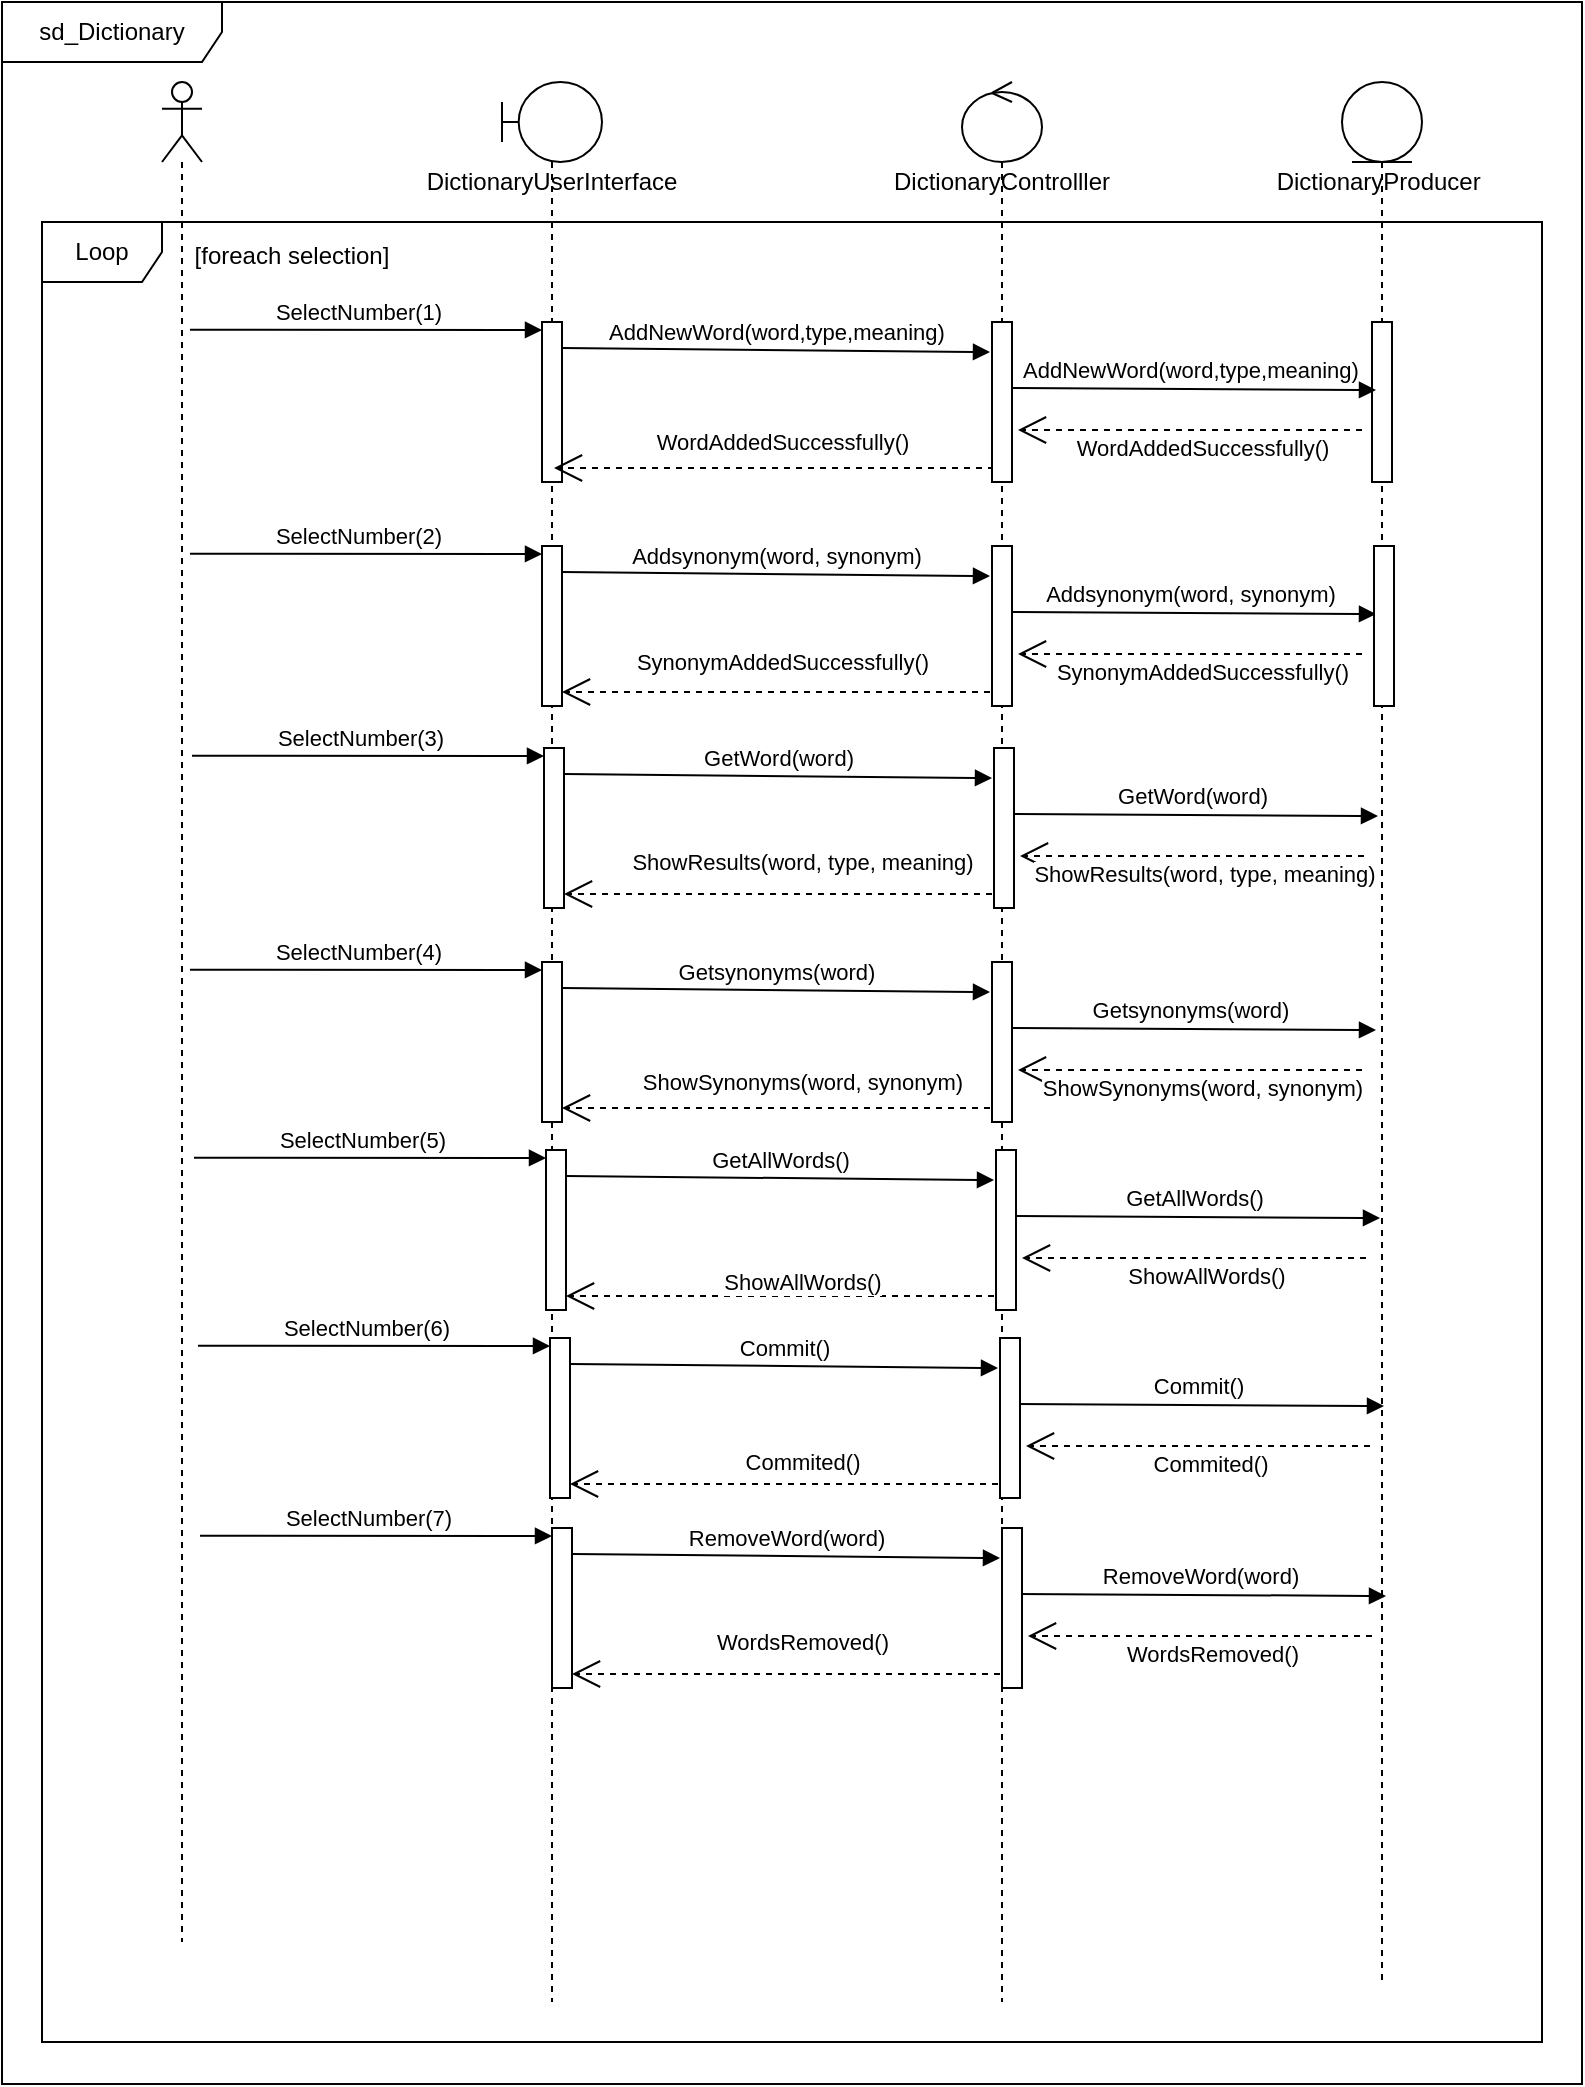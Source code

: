 <mxfile version="14.6.1" type="github" pages="3">
  <diagram id="yPjKVgYsnCd9kTvplsF-" name="dictionary-scenario">
    <mxGraphModel grid="1" gridSize="10" guides="1" tooltips="1" connect="1" arrows="1" page="1" fold="1" pageScale="1" pageWidth="827" pageHeight="1169" math="0" shadow="0">
      <root>
        <mxCell id="0" />
        <mxCell id="1" parent="0" />
        <mxCell id="87L2btPzjuCiMIly5Dvn-1" value="sd_Dictionary" style="shape=umlFrame;whiteSpace=wrap;html=1;width=110;height=30;" vertex="1" parent="1">
          <mxGeometry width="790" height="1041" as="geometry" />
        </mxCell>
        <mxCell id="87L2btPzjuCiMIly5Dvn-2" value="Loop" style="shape=umlFrame;whiteSpace=wrap;html=1;" vertex="1" parent="1">
          <mxGeometry x="20" y="110" width="750" height="910" as="geometry" />
        </mxCell>
        <mxCell id="TZk_NSsHPCSYtF1DZsgs-1" value="DictionaryUserInterface" style="shape=umlLifeline;participant=umlBoundary;perimeter=lifelinePerimeter;whiteSpace=wrap;html=1;container=1;collapsible=0;recursiveResize=0;verticalAlign=top;spacingTop=36;outlineConnect=0;" vertex="1" parent="1">
          <mxGeometry x="250" y="40" width="50" height="960" as="geometry" />
        </mxCell>
        <mxCell id="87L2btPzjuCiMIly5Dvn-6" value="" style="html=1;points=[];perimeter=orthogonalPerimeter;" vertex="1" parent="TZk_NSsHPCSYtF1DZsgs-1">
          <mxGeometry x="20" y="120" width="10" height="80" as="geometry" />
        </mxCell>
        <mxCell id="TZk_NSsHPCSYtF1DZsgs-2" value="DictionaryProducer&amp;nbsp;" style="shape=umlLifeline;participant=umlEntity;perimeter=lifelinePerimeter;whiteSpace=wrap;html=1;container=1;collapsible=0;recursiveResize=0;verticalAlign=top;spacingTop=36;outlineConnect=0;" vertex="1" parent="1">
          <mxGeometry x="670" y="40" width="40" height="950" as="geometry" />
        </mxCell>
        <mxCell id="87L2btPzjuCiMIly5Dvn-11" value="" style="html=1;points=[];perimeter=orthogonalPerimeter;" vertex="1" parent="TZk_NSsHPCSYtF1DZsgs-2">
          <mxGeometry x="15" y="120" width="10" height="80" as="geometry" />
        </mxCell>
        <mxCell id="TZk_NSsHPCSYtF1DZsgs-3" value="DictionaryControlller" style="shape=umlLifeline;participant=umlControl;perimeter=lifelinePerimeter;whiteSpace=wrap;html=1;container=1;collapsible=0;recursiveResize=0;verticalAlign=top;spacingTop=36;outlineConnect=0;" vertex="1" parent="1">
          <mxGeometry x="480" y="40" width="40" height="960" as="geometry" />
        </mxCell>
        <mxCell id="VTtYwQEyznAaiVSkjpEZ-2" value="" style="shape=umlLifeline;participant=umlActor;perimeter=lifelinePerimeter;whiteSpace=wrap;html=1;container=1;collapsible=0;recursiveResize=0;verticalAlign=top;spacingTop=36;outlineConnect=0;" vertex="1" parent="1">
          <mxGeometry x="80" y="40" width="20" height="930" as="geometry" />
        </mxCell>
        <mxCell id="ab1Nt-p-I8ymrc6DLt0Z-4" value="SelectNumber(1)" style="html=1;verticalAlign=bottom;endArrow=block;exitX=0.7;exitY=0.303;exitDx=0;exitDy=0;exitPerimeter=0;" edge="1" parent="1">
          <mxGeometry x="-0.047" width="80" relative="1" as="geometry">
            <mxPoint x="94" y="163.9" as="sourcePoint" />
            <mxPoint x="270" y="164" as="targetPoint" />
            <mxPoint as="offset" />
          </mxGeometry>
        </mxCell>
        <mxCell id="ab1Nt-p-I8ymrc6DLt0Z-7" value="AddNewWord(word,type,meaning)" style="html=1;verticalAlign=bottom;endArrow=block;entryX=-0.1;entryY=0.188;entryDx=0;entryDy=0;entryPerimeter=0;" edge="1" parent="1" target="87L2btPzjuCiMIly5Dvn-9">
          <mxGeometry width="80" relative="1" as="geometry">
            <mxPoint x="280" y="173" as="sourcePoint" />
            <mxPoint x="500" y="173" as="targetPoint" />
            <mxPoint as="offset" />
          </mxGeometry>
        </mxCell>
        <mxCell id="ab1Nt-p-I8ymrc6DLt0Z-8" value="AddNewWord(word,type,meaning)" style="html=1;verticalAlign=bottom;endArrow=block;startArrow=none;entryX=0.2;entryY=0.425;entryDx=0;entryDy=0;entryPerimeter=0;" edge="1" parent="1" target="87L2btPzjuCiMIly5Dvn-11">
          <mxGeometry width="80" relative="1" as="geometry">
            <mxPoint x="502" y="193" as="sourcePoint" />
            <mxPoint x="680" y="193" as="targetPoint" />
            <mxPoint as="offset" />
          </mxGeometry>
        </mxCell>
        <mxCell id="ab1Nt-p-I8ymrc6DLt0Z-9" value="WordAddedSuccessfully()" style="endArrow=open;endSize=12;dashed=1;html=1;entryX=1.3;entryY=0.675;entryDx=0;entryDy=0;entryPerimeter=0;" edge="1" parent="1" target="87L2btPzjuCiMIly5Dvn-9">
          <mxGeometry x="-0.064" y="9" width="160" relative="1" as="geometry">
            <mxPoint x="680" y="214" as="sourcePoint" />
            <mxPoint x="499.5" y="213.7" as="targetPoint" />
            <mxPoint as="offset" />
          </mxGeometry>
        </mxCell>
        <mxCell id="ab1Nt-p-I8ymrc6DLt0Z-11" value="WordAddedSuccessfully()" style="endArrow=open;endSize=12;dashed=1;html=1;" edge="1" parent="1">
          <mxGeometry x="-0.036" y="-13" width="160" relative="1" as="geometry">
            <mxPoint x="496" y="233" as="sourcePoint" />
            <mxPoint x="276" y="233" as="targetPoint" />
            <mxPoint as="offset" />
          </mxGeometry>
        </mxCell>
        <mxCell id="87L2btPzjuCiMIly5Dvn-3" value="[foreach selection]" style="text;html=1;strokeColor=none;fillColor=none;align=center;verticalAlign=middle;whiteSpace=wrap;rounded=0;" vertex="1" parent="1">
          <mxGeometry x="85" y="117" width="120" height="20" as="geometry" />
        </mxCell>
        <mxCell id="87L2btPzjuCiMIly5Dvn-9" value="" style="html=1;points=[];perimeter=orthogonalPerimeter;" vertex="1" parent="1">
          <mxGeometry x="495" y="160" width="10" height="80" as="geometry" />
        </mxCell>
        <mxCell id="87L2btPzjuCiMIly5Dvn-10" value="" style="html=1;verticalAlign=bottom;endArrow=none;" edge="1" parent="1" target="87L2btPzjuCiMIly5Dvn-9">
          <mxGeometry width="80" relative="1" as="geometry">
            <mxPoint x="500" y="160" as="sourcePoint" />
            <mxPoint x="690" y="193" as="targetPoint" />
            <mxPoint as="offset" />
          </mxGeometry>
        </mxCell>
        <mxCell id="87L2btPzjuCiMIly5Dvn-12" value="" style="html=1;points=[];perimeter=orthogonalPerimeter;" vertex="1" parent="1">
          <mxGeometry x="270" y="272" width="10" height="80" as="geometry" />
        </mxCell>
        <mxCell id="87L2btPzjuCiMIly5Dvn-13" value="SelectNumber(2)" style="html=1;verticalAlign=bottom;endArrow=block;exitX=0.7;exitY=0.303;exitDx=0;exitDy=0;exitPerimeter=0;" edge="1" parent="1">
          <mxGeometry x="-0.047" width="80" relative="1" as="geometry">
            <mxPoint x="94" y="275.9" as="sourcePoint" />
            <mxPoint x="270" y="276" as="targetPoint" />
            <mxPoint as="offset" />
          </mxGeometry>
        </mxCell>
        <mxCell id="87L2btPzjuCiMIly5Dvn-14" value="Addsynonym(word, synonym)" style="html=1;verticalAlign=bottom;endArrow=block;entryX=-0.1;entryY=0.188;entryDx=0;entryDy=0;entryPerimeter=0;" edge="1" parent="1" target="87L2btPzjuCiMIly5Dvn-18">
          <mxGeometry width="80" relative="1" as="geometry">
            <mxPoint x="280" y="285" as="sourcePoint" />
            <mxPoint x="500" y="285" as="targetPoint" />
            <mxPoint as="offset" />
          </mxGeometry>
        </mxCell>
        <mxCell id="87L2btPzjuCiMIly5Dvn-15" value="Addsynonym(word, synonym)" style="html=1;verticalAlign=bottom;endArrow=block;startArrow=none;entryX=0.2;entryY=0.425;entryDx=0;entryDy=0;entryPerimeter=0;" edge="1" parent="1">
          <mxGeometry width="80" relative="1" as="geometry">
            <mxPoint x="502" y="305" as="sourcePoint" />
            <mxPoint x="687" y="306" as="targetPoint" />
            <mxPoint as="offset" />
          </mxGeometry>
        </mxCell>
        <mxCell id="87L2btPzjuCiMIly5Dvn-16" value="SynonymAddedSuccessfully()" style="endArrow=open;endSize=12;dashed=1;html=1;entryX=1.3;entryY=0.675;entryDx=0;entryDy=0;entryPerimeter=0;" edge="1" parent="1" target="87L2btPzjuCiMIly5Dvn-18">
          <mxGeometry x="-0.064" y="9" width="160" relative="1" as="geometry">
            <mxPoint x="680" y="326" as="sourcePoint" />
            <mxPoint x="499.5" y="325.7" as="targetPoint" />
            <mxPoint as="offset" />
          </mxGeometry>
        </mxCell>
        <mxCell id="87L2btPzjuCiMIly5Dvn-17" value="SynonymAddedSuccessfully()" style="endArrow=open;endSize=12;dashed=1;html=1;" edge="1" parent="1">
          <mxGeometry y="-15" width="160" relative="1" as="geometry">
            <mxPoint x="500" y="345" as="sourcePoint" />
            <mxPoint x="280" y="345" as="targetPoint" />
            <mxPoint as="offset" />
          </mxGeometry>
        </mxCell>
        <mxCell id="87L2btPzjuCiMIly5Dvn-18" value="" style="html=1;points=[];perimeter=orthogonalPerimeter;" vertex="1" parent="1">
          <mxGeometry x="495" y="272" width="10" height="80" as="geometry" />
        </mxCell>
        <mxCell id="87L2btPzjuCiMIly5Dvn-26" value="" style="html=1;points=[];perimeter=orthogonalPerimeter;" vertex="1" parent="1">
          <mxGeometry x="686" y="272" width="10" height="80" as="geometry" />
        </mxCell>
        <mxCell id="87L2btPzjuCiMIly5Dvn-27" value="" style="html=1;points=[];perimeter=orthogonalPerimeter;" vertex="1" parent="1">
          <mxGeometry x="271" y="373" width="10" height="80" as="geometry" />
        </mxCell>
        <mxCell id="87L2btPzjuCiMIly5Dvn-28" value="SelectNumber(3)" style="html=1;verticalAlign=bottom;endArrow=block;exitX=0.7;exitY=0.303;exitDx=0;exitDy=0;exitPerimeter=0;" edge="1" parent="1">
          <mxGeometry x="-0.047" width="80" relative="1" as="geometry">
            <mxPoint x="95" y="376.9" as="sourcePoint" />
            <mxPoint x="271" y="377" as="targetPoint" />
            <mxPoint as="offset" />
          </mxGeometry>
        </mxCell>
        <mxCell id="87L2btPzjuCiMIly5Dvn-29" value="GetWord(word)" style="html=1;verticalAlign=bottom;endArrow=block;entryX=-0.1;entryY=0.188;entryDx=0;entryDy=0;entryPerimeter=0;" edge="1" parent="1" target="87L2btPzjuCiMIly5Dvn-33">
          <mxGeometry width="80" relative="1" as="geometry">
            <mxPoint x="281" y="386" as="sourcePoint" />
            <mxPoint x="501" y="386" as="targetPoint" />
            <mxPoint as="offset" />
          </mxGeometry>
        </mxCell>
        <mxCell id="87L2btPzjuCiMIly5Dvn-30" value="GetWord(word)" style="html=1;verticalAlign=bottom;endArrow=block;startArrow=none;entryX=0.2;entryY=0.425;entryDx=0;entryDy=0;entryPerimeter=0;" edge="1" parent="1">
          <mxGeometry width="80" relative="1" as="geometry">
            <mxPoint x="503" y="406" as="sourcePoint" />
            <mxPoint x="688" y="407" as="targetPoint" />
            <mxPoint as="offset" />
          </mxGeometry>
        </mxCell>
        <mxCell id="87L2btPzjuCiMIly5Dvn-31" value="ShowResults(word, type, meaning)" style="endArrow=open;endSize=12;dashed=1;html=1;entryX=1.3;entryY=0.675;entryDx=0;entryDy=0;entryPerimeter=0;" edge="1" parent="1" target="87L2btPzjuCiMIly5Dvn-33">
          <mxGeometry x="-0.064" y="9" width="160" relative="1" as="geometry">
            <mxPoint x="681" y="427" as="sourcePoint" />
            <mxPoint x="500.5" y="426.7" as="targetPoint" />
            <mxPoint as="offset" />
          </mxGeometry>
        </mxCell>
        <mxCell id="87L2btPzjuCiMIly5Dvn-32" value="ShowResults(word, type, meaning)" style="endArrow=open;endSize=12;dashed=1;html=1;" edge="1" parent="1">
          <mxGeometry x="-0.082" y="-16" width="160" relative="1" as="geometry">
            <mxPoint x="501" y="446" as="sourcePoint" />
            <mxPoint x="281" y="446" as="targetPoint" />
            <mxPoint as="offset" />
          </mxGeometry>
        </mxCell>
        <mxCell id="87L2btPzjuCiMIly5Dvn-33" value="" style="html=1;points=[];perimeter=orthogonalPerimeter;" vertex="1" parent="1">
          <mxGeometry x="496" y="373" width="10" height="80" as="geometry" />
        </mxCell>
        <mxCell id="87L2btPzjuCiMIly5Dvn-34" value="" style="html=1;points=[];perimeter=orthogonalPerimeter;" vertex="1" parent="1">
          <mxGeometry x="270" y="480" width="10" height="80" as="geometry" />
        </mxCell>
        <mxCell id="87L2btPzjuCiMIly5Dvn-35" value="SelectNumber(4)" style="html=1;verticalAlign=bottom;endArrow=block;exitX=0.7;exitY=0.303;exitDx=0;exitDy=0;exitPerimeter=0;" edge="1" parent="1">
          <mxGeometry x="-0.047" width="80" relative="1" as="geometry">
            <mxPoint x="94" y="483.9" as="sourcePoint" />
            <mxPoint x="270" y="484" as="targetPoint" />
            <mxPoint as="offset" />
          </mxGeometry>
        </mxCell>
        <mxCell id="87L2btPzjuCiMIly5Dvn-36" value="Getsynonyms(word)" style="html=1;verticalAlign=bottom;endArrow=block;entryX=-0.1;entryY=0.188;entryDx=0;entryDy=0;entryPerimeter=0;" edge="1" parent="1" target="87L2btPzjuCiMIly5Dvn-40">
          <mxGeometry width="80" relative="1" as="geometry">
            <mxPoint x="280" y="493" as="sourcePoint" />
            <mxPoint x="500" y="493" as="targetPoint" />
            <mxPoint as="offset" />
          </mxGeometry>
        </mxCell>
        <mxCell id="87L2btPzjuCiMIly5Dvn-37" value="Getsynonyms(word)" style="html=1;verticalAlign=bottom;endArrow=block;startArrow=none;entryX=0.2;entryY=0.425;entryDx=0;entryDy=0;entryPerimeter=0;" edge="1" parent="1">
          <mxGeometry width="80" relative="1" as="geometry">
            <mxPoint x="502" y="513" as="sourcePoint" />
            <mxPoint x="687" y="514" as="targetPoint" />
            <mxPoint as="offset" />
          </mxGeometry>
        </mxCell>
        <mxCell id="87L2btPzjuCiMIly5Dvn-38" value="ShowSynonyms(word, synonym)" style="endArrow=open;endSize=12;dashed=1;html=1;entryX=1.3;entryY=0.675;entryDx=0;entryDy=0;entryPerimeter=0;" edge="1" parent="1" target="87L2btPzjuCiMIly5Dvn-40">
          <mxGeometry x="-0.064" y="9" width="160" relative="1" as="geometry">
            <mxPoint x="680" y="534" as="sourcePoint" />
            <mxPoint x="499.5" y="533.7" as="targetPoint" />
            <mxPoint as="offset" />
          </mxGeometry>
        </mxCell>
        <mxCell id="87L2btPzjuCiMIly5Dvn-39" value="ShowSynonyms(word, synonym)" style="endArrow=open;endSize=12;dashed=1;html=1;" edge="1" parent="1">
          <mxGeometry x="-0.091" y="-13" width="160" relative="1" as="geometry">
            <mxPoint x="500" y="553" as="sourcePoint" />
            <mxPoint x="280" y="553" as="targetPoint" />
            <mxPoint as="offset" />
          </mxGeometry>
        </mxCell>
        <mxCell id="87L2btPzjuCiMIly5Dvn-40" value="" style="html=1;points=[];perimeter=orthogonalPerimeter;" vertex="1" parent="1">
          <mxGeometry x="495" y="480" width="10" height="80" as="geometry" />
        </mxCell>
        <mxCell id="87L2btPzjuCiMIly5Dvn-60" value="" style="html=1;points=[];perimeter=orthogonalPerimeter;" vertex="1" parent="1">
          <mxGeometry x="272" y="574" width="10" height="80" as="geometry" />
        </mxCell>
        <mxCell id="87L2btPzjuCiMIly5Dvn-61" value="SelectNumber(5)" style="html=1;verticalAlign=bottom;endArrow=block;exitX=0.7;exitY=0.303;exitDx=0;exitDy=0;exitPerimeter=0;" edge="1" parent="1">
          <mxGeometry x="-0.047" width="80" relative="1" as="geometry">
            <mxPoint x="96" y="577.9" as="sourcePoint" />
            <mxPoint x="272" y="578" as="targetPoint" />
            <mxPoint as="offset" />
          </mxGeometry>
        </mxCell>
        <mxCell id="87L2btPzjuCiMIly5Dvn-62" value="GetAllWords()" style="html=1;verticalAlign=bottom;endArrow=block;entryX=-0.1;entryY=0.188;entryDx=0;entryDy=0;entryPerimeter=0;" edge="1" parent="1" target="87L2btPzjuCiMIly5Dvn-66">
          <mxGeometry width="80" relative="1" as="geometry">
            <mxPoint x="282" y="587" as="sourcePoint" />
            <mxPoint x="502" y="587" as="targetPoint" />
            <mxPoint as="offset" />
          </mxGeometry>
        </mxCell>
        <mxCell id="87L2btPzjuCiMIly5Dvn-63" value="GetAllWords()" style="html=1;verticalAlign=bottom;endArrow=block;startArrow=none;entryX=0.2;entryY=0.425;entryDx=0;entryDy=0;entryPerimeter=0;" edge="1" parent="1">
          <mxGeometry width="80" relative="1" as="geometry">
            <mxPoint x="504" y="607" as="sourcePoint" />
            <mxPoint x="689" y="608" as="targetPoint" />
            <mxPoint as="offset" />
          </mxGeometry>
        </mxCell>
        <mxCell id="87L2btPzjuCiMIly5Dvn-64" value="ShowAllWords()" style="endArrow=open;endSize=12;dashed=1;html=1;entryX=1.3;entryY=0.675;entryDx=0;entryDy=0;entryPerimeter=0;" edge="1" parent="1" target="87L2btPzjuCiMIly5Dvn-66">
          <mxGeometry x="-0.064" y="9" width="160" relative="1" as="geometry">
            <mxPoint x="682" y="628" as="sourcePoint" />
            <mxPoint x="501.5" y="627.7" as="targetPoint" />
            <mxPoint as="offset" />
          </mxGeometry>
        </mxCell>
        <mxCell id="87L2btPzjuCiMIly5Dvn-65" value="ShowAllWords()" style="endArrow=open;endSize=12;dashed=1;html=1;" edge="1" parent="1">
          <mxGeometry x="-0.073" y="-7" width="160" relative="1" as="geometry">
            <mxPoint x="502" y="647" as="sourcePoint" />
            <mxPoint x="282" y="647" as="targetPoint" />
            <mxPoint as="offset" />
          </mxGeometry>
        </mxCell>
        <mxCell id="87L2btPzjuCiMIly5Dvn-66" value="" style="html=1;points=[];perimeter=orthogonalPerimeter;" vertex="1" parent="1">
          <mxGeometry x="497" y="574" width="10" height="80" as="geometry" />
        </mxCell>
        <mxCell id="87L2btPzjuCiMIly5Dvn-67" value="" style="html=1;points=[];perimeter=orthogonalPerimeter;" vertex="1" parent="1">
          <mxGeometry x="274" y="668" width="10" height="80" as="geometry" />
        </mxCell>
        <mxCell id="87L2btPzjuCiMIly5Dvn-68" value="SelectNumber(6)" style="html=1;verticalAlign=bottom;endArrow=block;exitX=0.7;exitY=0.303;exitDx=0;exitDy=0;exitPerimeter=0;" edge="1" parent="1">
          <mxGeometry x="-0.047" width="80" relative="1" as="geometry">
            <mxPoint x="98" y="671.9" as="sourcePoint" />
            <mxPoint x="274" y="672" as="targetPoint" />
            <mxPoint as="offset" />
          </mxGeometry>
        </mxCell>
        <mxCell id="87L2btPzjuCiMIly5Dvn-69" value="Commit()" style="html=1;verticalAlign=bottom;endArrow=block;entryX=-0.1;entryY=0.188;entryDx=0;entryDy=0;entryPerimeter=0;" edge="1" parent="1" target="87L2btPzjuCiMIly5Dvn-73">
          <mxGeometry width="80" relative="1" as="geometry">
            <mxPoint x="284" y="681" as="sourcePoint" />
            <mxPoint x="504" y="681" as="targetPoint" />
            <mxPoint as="offset" />
          </mxGeometry>
        </mxCell>
        <mxCell id="87L2btPzjuCiMIly5Dvn-70" value="Commit()" style="html=1;verticalAlign=bottom;endArrow=block;startArrow=none;entryX=0.2;entryY=0.425;entryDx=0;entryDy=0;entryPerimeter=0;" edge="1" parent="1">
          <mxGeometry width="80" relative="1" as="geometry">
            <mxPoint x="506" y="701" as="sourcePoint" />
            <mxPoint x="691" y="702" as="targetPoint" />
            <mxPoint as="offset" />
          </mxGeometry>
        </mxCell>
        <mxCell id="87L2btPzjuCiMIly5Dvn-71" value="Commited()" style="endArrow=open;endSize=12;dashed=1;html=1;entryX=1.3;entryY=0.675;entryDx=0;entryDy=0;entryPerimeter=0;" edge="1" parent="1" target="87L2btPzjuCiMIly5Dvn-73">
          <mxGeometry x="-0.064" y="9" width="160" relative="1" as="geometry">
            <mxPoint x="684" y="722" as="sourcePoint" />
            <mxPoint x="503.5" y="721.7" as="targetPoint" />
            <mxPoint as="offset" />
          </mxGeometry>
        </mxCell>
        <mxCell id="87L2btPzjuCiMIly5Dvn-72" value="Commited()" style="endArrow=open;endSize=12;dashed=1;html=1;" edge="1" parent="1">
          <mxGeometry x="-0.054" y="-11" width="160" relative="1" as="geometry">
            <mxPoint x="504" y="741" as="sourcePoint" />
            <mxPoint x="284" y="741" as="targetPoint" />
            <mxPoint as="offset" />
          </mxGeometry>
        </mxCell>
        <mxCell id="87L2btPzjuCiMIly5Dvn-73" value="" style="html=1;points=[];perimeter=orthogonalPerimeter;" vertex="1" parent="1">
          <mxGeometry x="499" y="668" width="10" height="80" as="geometry" />
        </mxCell>
        <mxCell id="87L2btPzjuCiMIly5Dvn-74" value="" style="html=1;points=[];perimeter=orthogonalPerimeter;" vertex="1" parent="1">
          <mxGeometry x="275" y="763" width="10" height="80" as="geometry" />
        </mxCell>
        <mxCell id="87L2btPzjuCiMIly5Dvn-75" value="SelectNumber(7)" style="html=1;verticalAlign=bottom;endArrow=block;exitX=0.7;exitY=0.303;exitDx=0;exitDy=0;exitPerimeter=0;" edge="1" parent="1">
          <mxGeometry x="-0.047" width="80" relative="1" as="geometry">
            <mxPoint x="99" y="766.9" as="sourcePoint" />
            <mxPoint x="275" y="767" as="targetPoint" />
            <mxPoint as="offset" />
          </mxGeometry>
        </mxCell>
        <mxCell id="87L2btPzjuCiMIly5Dvn-76" value="RemoveWord(word)" style="html=1;verticalAlign=bottom;endArrow=block;entryX=-0.1;entryY=0.188;entryDx=0;entryDy=0;entryPerimeter=0;" edge="1" parent="1" target="87L2btPzjuCiMIly5Dvn-80">
          <mxGeometry width="80" relative="1" as="geometry">
            <mxPoint x="285" y="776" as="sourcePoint" />
            <mxPoint x="505" y="776" as="targetPoint" />
            <mxPoint as="offset" />
          </mxGeometry>
        </mxCell>
        <mxCell id="87L2btPzjuCiMIly5Dvn-77" value="RemoveWord(word)" style="html=1;verticalAlign=bottom;endArrow=block;startArrow=none;entryX=0.2;entryY=0.425;entryDx=0;entryDy=0;entryPerimeter=0;" edge="1" parent="1">
          <mxGeometry width="80" relative="1" as="geometry">
            <mxPoint x="507" y="796" as="sourcePoint" />
            <mxPoint x="692" y="797" as="targetPoint" />
            <mxPoint as="offset" />
          </mxGeometry>
        </mxCell>
        <mxCell id="87L2btPzjuCiMIly5Dvn-78" value="WordsRemoved()" style="endArrow=open;endSize=12;dashed=1;html=1;entryX=1.3;entryY=0.675;entryDx=0;entryDy=0;entryPerimeter=0;" edge="1" parent="1" target="87L2btPzjuCiMIly5Dvn-80">
          <mxGeometry x="-0.064" y="9" width="160" relative="1" as="geometry">
            <mxPoint x="685" y="817" as="sourcePoint" />
            <mxPoint x="504.5" y="816.7" as="targetPoint" />
            <mxPoint as="offset" />
          </mxGeometry>
        </mxCell>
        <mxCell id="87L2btPzjuCiMIly5Dvn-79" value="WordsRemoved()" style="endArrow=open;endSize=12;dashed=1;html=1;" edge="1" parent="1">
          <mxGeometry x="-0.045" y="-16" width="160" relative="1" as="geometry">
            <mxPoint x="505" y="836" as="sourcePoint" />
            <mxPoint x="285" y="836" as="targetPoint" />
            <mxPoint as="offset" />
          </mxGeometry>
        </mxCell>
        <mxCell id="87L2btPzjuCiMIly5Dvn-80" value="" style="html=1;points=[];perimeter=orthogonalPerimeter;" vertex="1" parent="1">
          <mxGeometry x="500" y="763" width="10" height="80" as="geometry" />
        </mxCell>
      </root>
    </mxGraphModel>
  </diagram>
  <diagram id="-kq18H6BxzsgiepciD7F" name="translator-scenario">
    <mxGraphModel dx="1038" dy="532" grid="1" gridSize="10" guides="1" tooltips="1" connect="1" arrows="1" fold="1" page="1" pageScale="1" pageWidth="827" pageHeight="1169" math="0" shadow="0">
      <root>
        <mxCell id="Kvsw5OrLsdX1IoLE7TAO-0" />
        <mxCell id="Kvsw5OrLsdX1IoLE7TAO-1" parent="Kvsw5OrLsdX1IoLE7TAO-0" />
        <mxCell id="fEfE4_oNg0uhkiC4tCYi-0" value="" style="shape=umlLifeline;participant=umlActor;perimeter=lifelinePerimeter;whiteSpace=wrap;html=1;container=1;collapsible=0;recursiveResize=0;verticalAlign=top;spacingTop=36;outlineConnect=0;" parent="Kvsw5OrLsdX1IoLE7TAO-1" vertex="1">
          <mxGeometry x="20" y="40" width="20" height="120" as="geometry" />
        </mxCell>
        <mxCell id="fEfE4_oNg0uhkiC4tCYi-1" value="" style="shape=umlLifeline;participant=umlBoundary;perimeter=lifelinePerimeter;whiteSpace=wrap;html=1;container=1;collapsible=0;recursiveResize=0;verticalAlign=top;spacingTop=36;outlineConnect=0;" parent="Kvsw5OrLsdX1IoLE7TAO-1" vertex="1">
          <mxGeometry x="175" y="33" width="50" height="120" as="geometry" />
        </mxCell>
        <mxCell id="fEfE4_oNg0uhkiC4tCYi-2" value="" style="shape=umlLifeline;participant=umlControl;perimeter=lifelinePerimeter;whiteSpace=wrap;html=1;container=1;collapsible=0;recursiveResize=0;verticalAlign=top;spacingTop=36;outlineConnect=0;" parent="Kvsw5OrLsdX1IoLE7TAO-1" vertex="1">
          <mxGeometry x="365" y="30" width="40" height="120" as="geometry" />
        </mxCell>
        <mxCell id="fEfE4_oNg0uhkiC4tCYi-3" value="" style="shape=umlLifeline;participant=umlEntity;perimeter=lifelinePerimeter;whiteSpace=wrap;html=1;container=1;collapsible=0;recursiveResize=0;verticalAlign=top;spacingTop=36;outlineConnect=0;" parent="Kvsw5OrLsdX1IoLE7TAO-1" vertex="1">
          <mxGeometry x="554" y="31" width="40" height="120" as="geometry" />
        </mxCell>
        <mxCell id="fEfE4_oNg0uhkiC4tCYi-4" value="" style="html=1;points=[];perimeter=orthogonalPerimeter;" parent="Kvsw5OrLsdX1IoLE7TAO-1" vertex="1">
          <mxGeometry x="25" y="116" width="10" height="60" as="geometry" />
        </mxCell>
        <mxCell id="fEfE4_oNg0uhkiC4tCYi-5" value="" style="html=1;points=[];perimeter=orthogonalPerimeter;" parent="Kvsw5OrLsdX1IoLE7TAO-1" vertex="1">
          <mxGeometry x="194" y="120" width="10" height="120" as="geometry" />
        </mxCell>
        <mxCell id="fEfE4_oNg0uhkiC4tCYi-8" value="" style="endArrow=blockThin;endFill=1;endSize=12;html=1;entryX=0.5;entryY=0.067;entryDx=0;entryDy=0;entryPerimeter=0;exitX=1.18;exitY=0.067;exitDx=0;exitDy=0;exitPerimeter=0;" parent="Kvsw5OrLsdX1IoLE7TAO-1" edge="1">
          <mxGeometry width="160" relative="1" as="geometry">
            <mxPoint x="38.8" y="135.46" as="sourcePoint" />
            <mxPoint x="197" y="135.46" as="targetPoint" />
          </mxGeometry>
        </mxCell>
        <mxCell id="fEfE4_oNg0uhkiC4tCYi-9" value="&lt;span style=&quot;font-size: 11px ; background-color: rgb(255 , 255 , 255)&quot;&gt;tword(word)&lt;/span&gt;" style="text;html=1;align=center;verticalAlign=middle;resizable=0;points=[];autosize=1;strokeColor=none;" parent="Kvsw5OrLsdX1IoLE7TAO-1" vertex="1">
          <mxGeometry x="80" y="114" width="70" height="20" as="geometry" />
        </mxCell>
        <mxCell id="fEfE4_oNg0uhkiC4tCYi-11" value="&lt;span style=&quot;font-size: 11px ; background-color: rgb(255 , 255 , 255)&quot;&gt;tword(word)&lt;/span&gt;" style="text;html=1;align=center;verticalAlign=middle;resizable=0;points=[];autosize=1;strokeColor=none;" parent="Kvsw5OrLsdX1IoLE7TAO-1" vertex="1">
          <mxGeometry x="257" y="127" width="70" height="20" as="geometry" />
        </mxCell>
        <mxCell id="BFGUdD3EXh9Ni1Wd7naD-1" value="getTranslatedWord()" style="text;html=1;align=center;verticalAlign=middle;resizable=0;points=[];autosize=1;strokeColor=none;" vertex="1" parent="Kvsw5OrLsdX1IoLE7TAO-1">
          <mxGeometry x="409" y="167" width="130" height="20" as="geometry" />
        </mxCell>
        <mxCell id="BFGUdD3EXh9Ni1Wd7naD-3" value="getTranslatedWord()" style="text;html=1;align=center;verticalAlign=middle;resizable=0;points=[];autosize=1;strokeColor=none;" vertex="1" parent="Kvsw5OrLsdX1IoLE7TAO-1">
          <mxGeometry x="230" y="156" width="130" height="20" as="geometry" />
        </mxCell>
        <mxCell id="S7kb6ueFPynrqGwT7eNB-0" value="" style="endArrow=blockThin;endFill=1;endSize=12;html=1;exitX=1.18;exitY=0.067;exitDx=0;exitDy=0;exitPerimeter=0;" edge="1" parent="Kvsw5OrLsdX1IoLE7TAO-1">
          <mxGeometry width="160" relative="1" as="geometry">
            <mxPoint x="207.8" y="145.46" as="sourcePoint" />
            <mxPoint x="382.5" y="145.46" as="targetPoint" />
          </mxGeometry>
        </mxCell>
        <mxCell id="S7kb6ueFPynrqGwT7eNB-1" value="" style="endArrow=blockThin;endFill=1;endSize=12;html=1;entryX=0.5;entryY=0.067;entryDx=0;entryDy=0;entryPerimeter=0;exitX=1.18;exitY=0.067;exitDx=0;exitDy=0;exitPerimeter=0;" edge="1" parent="Kvsw5OrLsdX1IoLE7TAO-1">
          <mxGeometry width="160" relative="1" as="geometry">
            <mxPoint x="36.8" y="279.46" as="sourcePoint" />
            <mxPoint x="195" y="279.46" as="targetPoint" />
          </mxGeometry>
        </mxCell>
        <mxCell id="S7kb6ueFPynrqGwT7eNB-2" value="showallwords()" style="text;html=1;align=center;verticalAlign=middle;resizable=0;points=[];autosize=1;strokeColor=none;" vertex="1" parent="Kvsw5OrLsdX1IoLE7TAO-1">
          <mxGeometry x="60" y="259" width="100" height="20" as="geometry" />
        </mxCell>
        <mxCell id="S7kb6ueFPynrqGwT7eNB-3" value="" style="endArrow=blockThin;endFill=1;endSize=12;html=1;exitX=1.18;exitY=0.067;exitDx=0;exitDy=0;exitPerimeter=0;" edge="1" parent="Kvsw5OrLsdX1IoLE7TAO-1">
          <mxGeometry width="160" relative="1" as="geometry">
            <mxPoint x="209.8" y="279.46" as="sourcePoint" />
            <mxPoint x="381" y="279" as="targetPoint" />
          </mxGeometry>
        </mxCell>
        <mxCell id="S7kb6ueFPynrqGwT7eNB-4" value="showallwords()" style="text;html=1;align=center;verticalAlign=middle;resizable=0;points=[];autosize=1;strokeColor=none;" vertex="1" parent="Kvsw5OrLsdX1IoLE7TAO-1">
          <mxGeometry x="229" y="261" width="100" height="20" as="geometry" />
        </mxCell>
        <mxCell id="S7kb6ueFPynrqGwT7eNB-5" value="" style="endArrow=blockThin;endFill=1;endSize=12;html=1;" edge="1" parent="Kvsw5OrLsdX1IoLE7TAO-1">
          <mxGeometry width="160" relative="1" as="geometry">
            <mxPoint x="392" y="153" as="sourcePoint" />
            <mxPoint x="572" y="153" as="targetPoint" />
          </mxGeometry>
        </mxCell>
        <mxCell id="S7kb6ueFPynrqGwT7eNB-6" value="" style="endArrow=blockThin;endFill=1;endSize=12;html=1;" edge="1" parent="Kvsw5OrLsdX1IoLE7TAO-1">
          <mxGeometry width="160" relative="1" as="geometry">
            <mxPoint x="390" y="269" as="sourcePoint" />
            <mxPoint x="569" y="269" as="targetPoint" />
          </mxGeometry>
        </mxCell>
        <mxCell id="S7kb6ueFPynrqGwT7eNB-7" value="" style="endArrow=open;endFill=1;endSize=12;html=1;dashed=1;" edge="1" parent="Kvsw5OrLsdX1IoLE7TAO-1">
          <mxGeometry width="160" relative="1" as="geometry">
            <mxPoint x="567" y="308" as="sourcePoint" />
            <mxPoint x="396" y="308" as="targetPoint" />
          </mxGeometry>
        </mxCell>
        <mxCell id="S7kb6ueFPynrqGwT7eNB-8" value="getAllWords()" style="text;html=1;align=center;verticalAlign=middle;resizable=0;points=[];autosize=1;strokeColor=none;" vertex="1" parent="Kvsw5OrLsdX1IoLE7TAO-1">
          <mxGeometry x="424" y="286" width="90" height="20" as="geometry" />
        </mxCell>
        <mxCell id="S7kb6ueFPynrqGwT7eNB-9" value="" style="endArrow=open;endFill=1;endSize=12;html=1;exitX=0.1;exitY=0.435;exitDx=0;exitDy=0;exitPerimeter=0;dashed=1;" edge="1" parent="Kvsw5OrLsdX1IoLE7TAO-1">
          <mxGeometry width="160" relative="1" as="geometry">
            <mxPoint x="384" y="307.25" as="sourcePoint" />
            <mxPoint x="204" y="307.25" as="targetPoint" />
          </mxGeometry>
        </mxCell>
        <mxCell id="S7kb6ueFPynrqGwT7eNB-10" value="getAllWords()" style="text;html=1;align=center;verticalAlign=middle;resizable=0;points=[];autosize=1;strokeColor=none;" vertex="1" parent="Kvsw5OrLsdX1IoLE7TAO-1">
          <mxGeometry x="245" y="286" width="90" height="20" as="geometry" />
        </mxCell>
        <mxCell id="S7kb6ueFPynrqGwT7eNB-11" value="" style="endArrow=blockThin;endFill=1;endSize=12;html=1;entryX=0.5;entryY=0.067;entryDx=0;entryDy=0;entryPerimeter=0;" edge="1" parent="Kvsw5OrLsdX1IoLE7TAO-1">
          <mxGeometry width="160" relative="1" as="geometry">
            <mxPoint x="39" y="361" as="sourcePoint" />
            <mxPoint x="197" y="361.46" as="targetPoint" />
          </mxGeometry>
        </mxCell>
        <mxCell id="S7kb6ueFPynrqGwT7eNB-12" value="addnew(engword,spanword)" style="text;html=1;align=center;verticalAlign=middle;resizable=0;points=[];autosize=1;strokeColor=none;" vertex="1" parent="Kvsw5OrLsdX1IoLE7TAO-1">
          <mxGeometry x="30" y="340" width="170" height="20" as="geometry" />
        </mxCell>
        <mxCell id="S7kb6ueFPynrqGwT7eNB-13" value="" style="endArrow=blockThin;endFill=1;endSize=12;html=1;entryX=0.08;entryY=0.253;entryDx=0;entryDy=0;entryPerimeter=0;" edge="1" parent="Kvsw5OrLsdX1IoLE7TAO-1" target="sW5iZqV6zSSBSQywzIOO-15">
          <mxGeometry width="160" relative="1" as="geometry">
            <mxPoint x="202" y="373" as="sourcePoint" />
            <mxPoint x="380" y="369.84" as="targetPoint" />
          </mxGeometry>
        </mxCell>
        <mxCell id="S7kb6ueFPynrqGwT7eNB-14" value="addNewMap(engword,spanword)" style="text;html=1;align=center;verticalAlign=middle;resizable=0;points=[];autosize=1;strokeColor=none;" vertex="1" parent="Kvsw5OrLsdX1IoLE7TAO-1">
          <mxGeometry x="200" y="351" width="190" height="20" as="geometry" />
        </mxCell>
        <mxCell id="367yVyQKEyiUPgAg11H--0" value="UserInterface" style="text;html=1;align=center;verticalAlign=middle;resizable=0;points=[];autosize=1;strokeColor=none;" vertex="1" parent="Kvsw5OrLsdX1IoLE7TAO-1">
          <mxGeometry x="166" y="77" width="90" height="20" as="geometry" />
        </mxCell>
        <mxCell id="EXP8ofOsccu20FN5Lvq_-0" value="TranslatorPreferences" style="text;html=1;align=center;verticalAlign=middle;resizable=0;points=[];autosize=1;strokeColor=none;" vertex="1" parent="Kvsw5OrLsdX1IoLE7TAO-1">
          <mxGeometry x="508" y="80" width="130" height="20" as="geometry" />
        </mxCell>
        <mxCell id="LAr1Xamsz6IaIcBv2sZ8-0" value="TranslatorService" style="text;html=1;align=center;verticalAlign=middle;resizable=0;points=[];autosize=1;strokeColor=none;" vertex="1" parent="Kvsw5OrLsdX1IoLE7TAO-1">
          <mxGeometry x="330" y="80" width="110" height="20" as="geometry" />
        </mxCell>
        <mxCell id="cntyipa0CJLyNpQp74D6-0" value="" style="endArrow=openThin;endFill=0;endSize=12;html=1;entryX=-0.2;entryY=0.568;entryDx=0;entryDy=0;entryPerimeter=0;" edge="1" parent="Kvsw5OrLsdX1IoLE7TAO-1">
          <mxGeometry width="160" relative="1" as="geometry">
            <mxPoint x="395" y="383" as="sourcePoint" />
            <mxPoint x="573" y="382.84" as="targetPoint" />
          </mxGeometry>
        </mxCell>
        <mxCell id="cntyipa0CJLyNpQp74D6-1" value="saveaspreference()" style="text;html=1;align=center;verticalAlign=middle;resizable=0;points=[];autosize=1;strokeColor=none;" vertex="1" parent="Kvsw5OrLsdX1IoLE7TAO-1">
          <mxGeometry x="413" y="359" width="120" height="20" as="geometry" />
        </mxCell>
        <mxCell id="adRyh-rXHEVAK8DsusaA-2" value="" style="endArrow=openThin;endFill=0;endSize=12;html=1;entryX=1.08;entryY=0.671;entryDx=0;entryDy=0;entryPerimeter=0;exitX=-0.3;exitY=0.691;exitDx=0;exitDy=0;exitPerimeter=0;dashed=1;" edge="1" parent="Kvsw5OrLsdX1IoLE7TAO-1">
          <mxGeometry width="160" relative="1" as="geometry">
            <mxPoint x="380" y="398.67" as="sourcePoint" />
            <mxPoint x="204.8" y="397.98" as="targetPoint" />
          </mxGeometry>
        </mxCell>
        <mxCell id="adRyh-rXHEVAK8DsusaA-3" value="returns successmsg()" style="text;html=1;align=center;verticalAlign=middle;resizable=0;points=[];autosize=1;strokeColor=none;" vertex="1" parent="Kvsw5OrLsdX1IoLE7TAO-1">
          <mxGeometry x="237" y="381" width="130" height="20" as="geometry" />
        </mxCell>
        <mxCell id="wdUtbn92_dVSDaQR6G3U-2" value="" style="line;strokeWidth=1;fillColor=none;align=left;verticalAlign=middle;spacingTop=-1;spacingLeft=3;spacingRight=3;rotatable=0;labelPosition=right;points=[];portConstraint=eastwest;dashed=1;flipH=0;flipV=1;direction=south;" vertex="1" parent="Kvsw5OrLsdX1IoLE7TAO-1">
          <mxGeometry x="26" y="173" width="8" height="47" as="geometry" />
        </mxCell>
        <mxCell id="wdUtbn92_dVSDaQR6G3U-3" value="" style="html=1;points=[];perimeter=orthogonalPerimeter;" vertex="1" parent="Kvsw5OrLsdX1IoLE7TAO-1">
          <mxGeometry x="25" y="228" width="10" height="60" as="geometry" />
        </mxCell>
        <mxCell id="wdUtbn92_dVSDaQR6G3U-4" value="" style="line;strokeWidth=1;fillColor=none;align=left;verticalAlign=middle;spacingTop=-1;spacingLeft=3;spacingRight=3;rotatable=0;labelPosition=right;points=[];portConstraint=eastwest;dashed=1;flipH=0;flipV=1;direction=south;" vertex="1" parent="Kvsw5OrLsdX1IoLE7TAO-1">
          <mxGeometry x="26" y="287" width="8" height="53" as="geometry" />
        </mxCell>
        <mxCell id="wdUtbn92_dVSDaQR6G3U-5" value="" style="html=1;points=[];perimeter=orthogonalPerimeter;" vertex="1" parent="Kvsw5OrLsdX1IoLE7TAO-1">
          <mxGeometry x="25" y="341" width="10" height="60" as="geometry" />
        </mxCell>
        <mxCell id="wdUtbn92_dVSDaQR6G3U-6" value="" style="line;strokeWidth=1;fillColor=none;align=left;verticalAlign=middle;spacingTop=-1;spacingLeft=3;spacingRight=3;rotatable=0;labelPosition=right;points=[];portConstraint=eastwest;dashed=1;flipH=0;flipV=1;direction=south;" vertex="1" parent="Kvsw5OrLsdX1IoLE7TAO-1">
          <mxGeometry x="26" y="399" width="8" height="111" as="geometry" />
        </mxCell>
        <mxCell id="wdUtbn92_dVSDaQR6G3U-7" value="" style="html=1;points=[];perimeter=orthogonalPerimeter;" vertex="1" parent="Kvsw5OrLsdX1IoLE7TAO-1">
          <mxGeometry x="26" y="506" width="10" height="157" as="geometry" />
        </mxCell>
        <mxCell id="-ClLIRfYclGdX7QJDhoS-0" value="addsent(engsent,spansent)" style="text;html=1;align=center;verticalAlign=middle;resizable=0;points=[];autosize=1;strokeColor=none;" vertex="1" parent="Kvsw5OrLsdX1IoLE7TAO-1">
          <mxGeometry x="38" y="511" width="160" height="20" as="geometry" />
        </mxCell>
        <mxCell id="-ClLIRfYclGdX7QJDhoS-1" value="" style="endArrow=blockThin;endFill=1;endSize=12;html=1;entryX=0.5;entryY=0.067;entryDx=0;entryDy=0;entryPerimeter=0;exitX=1.18;exitY=0.067;exitDx=0;exitDy=0;exitPerimeter=0;" edge="1" parent="Kvsw5OrLsdX1IoLE7TAO-1">
          <mxGeometry width="160" relative="1" as="geometry">
            <mxPoint x="37.8" y="534.46" as="sourcePoint" />
            <mxPoint x="196" y="534.46" as="targetPoint" />
          </mxGeometry>
        </mxCell>
        <mxCell id="-ClLIRfYclGdX7QJDhoS-2" value="" style="endArrow=blockThin;endFill=1;endSize=12;html=1;entryX=0;entryY=0.378;entryDx=0;entryDy=0;entryPerimeter=0;" edge="1" parent="Kvsw5OrLsdX1IoLE7TAO-1" target="xU4UTN06GfUwlcfEnFT9-10">
          <mxGeometry width="160" relative="1" as="geometry">
            <mxPoint x="207" y="564" as="sourcePoint" />
            <mxPoint x="381" y="563.5" as="targetPoint" />
          </mxGeometry>
        </mxCell>
        <mxCell id="-ClLIRfYclGdX7QJDhoS-3" value="&lt;font style=&quot;font-size: 11px&quot;&gt;addNewSentence(engsent,spansent)&lt;/font&gt;" style="text;html=1;align=center;verticalAlign=middle;resizable=0;points=[];autosize=1;strokeColor=none;" vertex="1" parent="Kvsw5OrLsdX1IoLE7TAO-1">
          <mxGeometry x="196" y="541" width="200" height="20" as="geometry" />
        </mxCell>
        <mxCell id="-ClLIRfYclGdX7QJDhoS-4" value="" style="endArrow=openThin;endFill=0;endSize=12;html=1;entryX=-0.2;entryY=0.568;entryDx=0;entryDy=0;entryPerimeter=0;" edge="1" parent="Kvsw5OrLsdX1IoLE7TAO-1">
          <mxGeometry width="160" relative="1" as="geometry">
            <mxPoint x="397" y="587" as="sourcePoint" />
            <mxPoint x="575" y="586.84" as="targetPoint" />
          </mxGeometry>
        </mxCell>
        <mxCell id="-ClLIRfYclGdX7QJDhoS-5" value="" style="endArrow=openThin;endFill=0;endSize=12;html=1;exitX=-0.3;exitY=0.691;exitDx=0;exitDy=0;exitPerimeter=0;dashed=1;entryX=1.28;entryY=0.552;entryDx=0;entryDy=0;entryPerimeter=0;" edge="1" parent="Kvsw5OrLsdX1IoLE7TAO-1" target="xU4UTN06GfUwlcfEnFT9-9">
          <mxGeometry width="160" relative="1" as="geometry">
            <mxPoint x="384" y="593.67" as="sourcePoint" />
            <mxPoint x="200" y="593" as="targetPoint" />
          </mxGeometry>
        </mxCell>
        <mxCell id="-ClLIRfYclGdX7QJDhoS-6" value="saveaspreference()" style="text;html=1;align=center;verticalAlign=middle;resizable=0;points=[];autosize=1;strokeColor=none;" vertex="1" parent="Kvsw5OrLsdX1IoLE7TAO-1">
          <mxGeometry x="417" y="567" width="120" height="20" as="geometry" />
        </mxCell>
        <mxCell id="-ClLIRfYclGdX7QJDhoS-7" value="returns successmsg()" style="text;html=1;align=center;verticalAlign=middle;resizable=0;points=[];autosize=1;strokeColor=none;" vertex="1" parent="Kvsw5OrLsdX1IoLE7TAO-1">
          <mxGeometry x="239" y="575" width="130" height="20" as="geometry" />
        </mxCell>
        <mxCell id="USnlCx0zr4UNuO2X_14A-0" value="" style="html=1;verticalAlign=bottom;endArrow=open;dashed=1;endSize=8;entryX=1.26;entryY=0.145;entryDx=0;entryDy=0;entryPerimeter=0;" edge="1" parent="Kvsw5OrLsdX1IoLE7TAO-1">
          <mxGeometry x="0.101" relative="1" as="geometry">
            <mxPoint x="569" y="185" as="sourcePoint" />
            <mxPoint x="395.6" y="184.75" as="targetPoint" />
            <mxPoint as="offset" />
          </mxGeometry>
        </mxCell>
        <mxCell id="USnlCx0zr4UNuO2X_14A-1" value="" style="html=1;verticalAlign=bottom;endArrow=open;dashed=1;endSize=8;entryX=1.26;entryY=0.145;entryDx=0;entryDy=0;entryPerimeter=0;" edge="1" parent="Kvsw5OrLsdX1IoLE7TAO-1">
          <mxGeometry x="0.101" relative="1" as="geometry">
            <mxPoint x="380" y="175" as="sourcePoint" />
            <mxPoint x="206.6" y="174.75" as="targetPoint" />
            <mxPoint as="offset" />
          </mxGeometry>
        </mxCell>
        <mxCell id="USnlCx0zr4UNuO2X_14A-3" value="" style="html=1;points=[];perimeter=orthogonalPerimeter;" vertex="1" parent="Kvsw5OrLsdX1IoLE7TAO-1">
          <mxGeometry x="195" y="270" width="10" height="50" as="geometry" />
        </mxCell>
        <mxCell id="USnlCx0zr4UNuO2X_14A-4" value="" style="html=1;points=[];perimeter=orthogonalPerimeter;" vertex="1" parent="Kvsw5OrLsdX1IoLE7TAO-1">
          <mxGeometry x="381" y="125" width="10" height="115" as="geometry" />
        </mxCell>
        <mxCell id="USnlCx0zr4UNuO2X_14A-5" value="" style="line;strokeWidth=1;fillColor=none;align=left;verticalAlign=middle;spacingTop=-1;spacingLeft=3;spacingRight=3;rotatable=0;labelPosition=right;points=[];portConstraint=eastwest;dashed=1;flipH=0;flipV=1;direction=south;" vertex="1" parent="Kvsw5OrLsdX1IoLE7TAO-1">
          <mxGeometry x="384" y="241" width="8" height="34" as="geometry" />
        </mxCell>
        <mxCell id="1tr8U76DqJBaSAHvNOd_-0" value="" style="html=1;points=[];perimeter=orthogonalPerimeter;" vertex="1" parent="Kvsw5OrLsdX1IoLE7TAO-1">
          <mxGeometry x="569" y="140" width="10" height="100" as="geometry" />
        </mxCell>
        <mxCell id="1tr8U76DqJBaSAHvNOd_-1" value="" style="line;strokeWidth=1;fillColor=none;align=left;verticalAlign=middle;spacingTop=-1;spacingLeft=3;spacingRight=3;rotatable=0;labelPosition=right;points=[];portConstraint=eastwest;dashed=1;flipH=0;flipV=1;direction=south;" vertex="1" parent="Kvsw5OrLsdX1IoLE7TAO-1">
          <mxGeometry x="571" y="238" width="8" height="34" as="geometry" />
        </mxCell>
        <mxCell id="1tr8U76DqJBaSAHvNOd_-2" value="alt" style="shape=umlFrame;whiteSpace=wrap;html=1;dashed=1;width=44;height=15;" vertex="1" parent="Kvsw5OrLsdX1IoLE7TAO-1">
          <mxGeometry x="184" y="100" width="436" height="150" as="geometry" />
        </mxCell>
        <mxCell id="sW5iZqV6zSSBSQywzIOO-0" value="" style="html=1;verticalAlign=bottom;endArrow=open;dashed=1;endSize=8;entryX=1.26;entryY=0.145;entryDx=0;entryDy=0;entryPerimeter=0;" edge="1" parent="Kvsw5OrLsdX1IoLE7TAO-1">
          <mxGeometry x="0.101" relative="1" as="geometry">
            <mxPoint x="567" y="223" as="sourcePoint" />
            <mxPoint x="393.6" y="222.75" as="targetPoint" />
            <mxPoint as="offset" />
          </mxGeometry>
        </mxCell>
        <mxCell id="sW5iZqV6zSSBSQywzIOO-1" value="exception()" style="text;html=1;align=center;verticalAlign=middle;resizable=0;points=[];autosize=1;strokeColor=none;" vertex="1" parent="Kvsw5OrLsdX1IoLE7TAO-1">
          <mxGeometry x="435" y="204" width="70" height="20" as="geometry" />
        </mxCell>
        <mxCell id="sW5iZqV6zSSBSQywzIOO-2" value="" style="html=1;verticalAlign=bottom;endArrow=open;dashed=1;endSize=8;entryX=1.26;entryY=0.145;entryDx=0;entryDy=0;entryPerimeter=0;" edge="1" parent="Kvsw5OrLsdX1IoLE7TAO-1">
          <mxGeometry x="0.101" relative="1" as="geometry">
            <mxPoint x="379" y="226" as="sourcePoint" />
            <mxPoint x="205.6" y="225.75" as="targetPoint" />
            <mxPoint as="offset" />
          </mxGeometry>
        </mxCell>
        <mxCell id="sW5iZqV6zSSBSQywzIOO-3" value="exception()" style="text;html=1;align=center;verticalAlign=middle;resizable=0;points=[];autosize=1;strokeColor=none;" vertex="1" parent="Kvsw5OrLsdX1IoLE7TAO-1">
          <mxGeometry x="245" y="208" width="70" height="20" as="geometry" />
        </mxCell>
        <mxCell id="sW5iZqV6zSSBSQywzIOO-4" value="succesfull" style="text;html=1;align=center;verticalAlign=middle;resizable=0;points=[];autosize=1;strokeColor=none;" vertex="1" parent="Kvsw5OrLsdX1IoLE7TAO-1">
          <mxGeometry x="204" y="114" width="70" height="20" as="geometry" />
        </mxCell>
        <mxCell id="sW5iZqV6zSSBSQywzIOO-6" value="" style="line;strokeWidth=1;fillColor=none;align=left;verticalAlign=middle;spacingTop=-1;spacingLeft=3;spacingRight=3;rotatable=0;labelPosition=right;points=[];portConstraint=eastwest;dashed=1;" vertex="1" parent="Kvsw5OrLsdX1IoLE7TAO-1">
          <mxGeometry x="184" y="191" width="433" height="8" as="geometry" />
        </mxCell>
        <mxCell id="sW5iZqV6zSSBSQywzIOO-7" value="unsucessful" style="text;html=1;align=center;verticalAlign=middle;resizable=0;points=[];autosize=1;strokeColor=none;" vertex="1" parent="Kvsw5OrLsdX1IoLE7TAO-1">
          <mxGeometry x="202" y="195" width="80" height="20" as="geometry" />
        </mxCell>
        <mxCell id="sW5iZqV6zSSBSQywzIOO-8" value="" style="html=1;points=[];perimeter=orthogonalPerimeter;" vertex="1" parent="Kvsw5OrLsdX1IoLE7TAO-1">
          <mxGeometry x="571" y="274" width="10" height="60" as="geometry" />
        </mxCell>
        <mxCell id="sW5iZqV6zSSBSQywzIOO-9" value="" style="html=1;points=[];perimeter=orthogonalPerimeter;" vertex="1" parent="Kvsw5OrLsdX1IoLE7TAO-1">
          <mxGeometry x="384" y="275" width="10" height="60" as="geometry" />
        </mxCell>
        <mxCell id="sW5iZqV6zSSBSQywzIOO-10" value="" style="line;strokeWidth=1;fillColor=none;align=left;verticalAlign=middle;spacingTop=-1;spacingLeft=3;spacingRight=3;rotatable=0;labelPosition=right;points=[];portConstraint=eastwest;dashed=1;flipH=0;flipV=1;direction=south;" vertex="1" parent="Kvsw5OrLsdX1IoLE7TAO-1">
          <mxGeometry x="196" y="236" width="8" height="34" as="geometry" />
        </mxCell>
        <mxCell id="sW5iZqV6zSSBSQywzIOO-12" value="" style="line;strokeWidth=1;fillColor=none;align=left;verticalAlign=middle;spacingTop=-1;spacingLeft=3;spacingRight=3;rotatable=0;labelPosition=right;points=[];portConstraint=eastwest;dashed=1;flipH=0;flipV=1;direction=south;" vertex="1" parent="Kvsw5OrLsdX1IoLE7TAO-1">
          <mxGeometry x="197" y="321" width="6" height="29" as="geometry" />
        </mxCell>
        <mxCell id="sW5iZqV6zSSBSQywzIOO-13" value="" style="html=1;points=[];perimeter=orthogonalPerimeter;" vertex="1" parent="Kvsw5OrLsdX1IoLE7TAO-1">
          <mxGeometry x="195" y="344" width="10" height="116" as="geometry" />
        </mxCell>
        <mxCell id="sW5iZqV6zSSBSQywzIOO-14" value="" style="line;strokeWidth=1;fillColor=none;align=left;verticalAlign=middle;spacingTop=-1;spacingLeft=3;spacingRight=3;rotatable=0;labelPosition=right;points=[];portConstraint=eastwest;dashed=1;flipH=0;flipV=1;direction=south;" vertex="1" parent="Kvsw5OrLsdX1IoLE7TAO-1">
          <mxGeometry x="386" y="332" width="6" height="10" as="geometry" />
        </mxCell>
        <mxCell id="sW5iZqV6zSSBSQywzIOO-15" value="" style="html=1;points=[];perimeter=orthogonalPerimeter;" vertex="1" parent="Kvsw5OrLsdX1IoLE7TAO-1">
          <mxGeometry x="386" y="343" width="10" height="117" as="geometry" />
        </mxCell>
        <mxCell id="sW5iZqV6zSSBSQywzIOO-16" value="" style="html=1;points=[];perimeter=orthogonalPerimeter;" vertex="1" parent="Kvsw5OrLsdX1IoLE7TAO-1">
          <mxGeometry x="572" y="350" width="10" height="110" as="geometry" />
        </mxCell>
        <mxCell id="sW5iZqV6zSSBSQywzIOO-17" value="" style="line;strokeWidth=1;fillColor=none;align=left;verticalAlign=middle;spacingTop=-1;spacingLeft=3;spacingRight=3;rotatable=0;labelPosition=right;points=[];portConstraint=eastwest;dashed=1;flipH=0;flipV=1;direction=south;" vertex="1" parent="Kvsw5OrLsdX1IoLE7TAO-1">
          <mxGeometry x="573" y="332" width="6" height="18" as="geometry" />
        </mxCell>
        <mxCell id="xU4UTN06GfUwlcfEnFT9-0" value="alt" style="shape=umlFrame;whiteSpace=wrap;html=1;dashed=1;width=40;height=20;" vertex="1" parent="Kvsw5OrLsdX1IoLE7TAO-1">
          <mxGeometry x="189" y="320" width="434" height="156" as="geometry" />
        </mxCell>
        <mxCell id="xU4UTN06GfUwlcfEnFT9-1" value="" style="line;strokeWidth=1;fillColor=none;align=left;verticalAlign=middle;spacingTop=-1;spacingLeft=3;spacingRight=3;rotatable=0;labelPosition=right;points=[];portConstraint=eastwest;dashed=1;" vertex="1" parent="Kvsw5OrLsdX1IoLE7TAO-1">
          <mxGeometry x="192" y="405" width="428" height="8" as="geometry" />
        </mxCell>
        <mxCell id="xU4UTN06GfUwlcfEnFT9-2" value="succesfull" style="text;html=1;align=center;verticalAlign=middle;resizable=0;points=[];autosize=1;strokeColor=none;" vertex="1" parent="Kvsw5OrLsdX1IoLE7TAO-1">
          <mxGeometry x="229" y="325.5" width="70" height="20" as="geometry" />
        </mxCell>
        <mxCell id="xU4UTN06GfUwlcfEnFT9-3" value="unsucessful" style="text;html=1;align=center;verticalAlign=middle;resizable=0;points=[];autosize=1;strokeColor=none;" vertex="1" parent="Kvsw5OrLsdX1IoLE7TAO-1">
          <mxGeometry x="200" y="413" width="80" height="20" as="geometry" />
        </mxCell>
        <mxCell id="xU4UTN06GfUwlcfEnFT9-4" value="returns unsuccessmsg()" style="text;html=1;align=center;verticalAlign=middle;resizable=0;points=[];autosize=1;strokeColor=none;" vertex="1" parent="Kvsw5OrLsdX1IoLE7TAO-1">
          <mxGeometry x="230" y="430" width="140" height="20" as="geometry" />
        </mxCell>
        <mxCell id="xU4UTN06GfUwlcfEnFT9-5" value="" style="endArrow=openThin;endFill=0;endSize=12;html=1;entryX=1.08;entryY=0.671;entryDx=0;entryDy=0;entryPerimeter=0;exitX=-0.3;exitY=0.691;exitDx=0;exitDy=0;exitPerimeter=0;dashed=1;" edge="1" parent="Kvsw5OrLsdX1IoLE7TAO-1">
          <mxGeometry width="160" relative="1" as="geometry">
            <mxPoint x="383" y="448.67" as="sourcePoint" />
            <mxPoint x="207.8" y="447.98" as="targetPoint" />
          </mxGeometry>
        </mxCell>
        <mxCell id="xU4UTN06GfUwlcfEnFT9-6" value="" style="line;strokeWidth=1;fillColor=none;align=left;verticalAlign=middle;spacingTop=-1;spacingLeft=3;spacingRight=3;rotatable=0;labelPosition=right;points=[];portConstraint=eastwest;dashed=1;flipH=0;flipV=1;direction=south;" vertex="1" parent="Kvsw5OrLsdX1IoLE7TAO-1">
          <mxGeometry x="195" y="461" width="8" height="44" as="geometry" />
        </mxCell>
        <mxCell id="xU4UTN06GfUwlcfEnFT9-7" value="" style="line;strokeWidth=1;fillColor=none;align=left;verticalAlign=middle;spacingTop=-1;spacingLeft=3;spacingRight=3;rotatable=0;labelPosition=right;points=[];portConstraint=eastwest;dashed=1;flipH=0;flipV=1;direction=south;" vertex="1" parent="Kvsw5OrLsdX1IoLE7TAO-1">
          <mxGeometry x="387" y="460" width="8" height="44" as="geometry" />
        </mxCell>
        <mxCell id="xU4UTN06GfUwlcfEnFT9-8" value="" style="line;strokeWidth=1;fillColor=none;align=left;verticalAlign=middle;spacingTop=-1;spacingLeft=3;spacingRight=3;rotatable=0;labelPosition=right;points=[];portConstraint=eastwest;dashed=1;flipH=0;flipV=1;direction=south;" vertex="1" parent="Kvsw5OrLsdX1IoLE7TAO-1">
          <mxGeometry x="573" y="461" width="8" height="44" as="geometry" />
        </mxCell>
        <mxCell id="xU4UTN06GfUwlcfEnFT9-9" value="" style="html=1;points=[];perimeter=orthogonalPerimeter;" vertex="1" parent="Kvsw5OrLsdX1IoLE7TAO-1">
          <mxGeometry x="194" y="506" width="10" height="157" as="geometry" />
        </mxCell>
        <mxCell id="xU4UTN06GfUwlcfEnFT9-10" value="" style="html=1;points=[];perimeter=orthogonalPerimeter;" vertex="1" parent="Kvsw5OrLsdX1IoLE7TAO-1">
          <mxGeometry x="386" y="506" width="10" height="157" as="geometry" />
        </mxCell>
        <mxCell id="xU4UTN06GfUwlcfEnFT9-12" value="" style="html=1;points=[];perimeter=orthogonalPerimeter;" vertex="1" parent="Kvsw5OrLsdX1IoLE7TAO-1">
          <mxGeometry x="573" y="504" width="10" height="157" as="geometry" />
        </mxCell>
        <mxCell id="xU4UTN06GfUwlcfEnFT9-13" value="returns unsuccessmsg()" style="text;html=1;align=center;verticalAlign=middle;resizable=0;points=[];autosize=1;strokeColor=none;" vertex="1" parent="Kvsw5OrLsdX1IoLE7TAO-1">
          <mxGeometry x="234" y="630" width="140" height="20" as="geometry" />
        </mxCell>
        <mxCell id="xU4UTN06GfUwlcfEnFT9-14" value="" style="endArrow=openThin;endFill=0;endSize=12;html=1;dashed=1;" edge="1" parent="Kvsw5OrLsdX1IoLE7TAO-1">
          <mxGeometry width="160" relative="1" as="geometry">
            <mxPoint x="385" y="651" as="sourcePoint" />
            <mxPoint x="204" y="651" as="targetPoint" />
          </mxGeometry>
        </mxCell>
        <mxCell id="xU4UTN06GfUwlcfEnFT9-15" value="alt" style="shape=umlFrame;whiteSpace=wrap;html=1;dashed=1;width=40;height=20;" vertex="1" parent="Kvsw5OrLsdX1IoLE7TAO-1">
          <mxGeometry x="190" y="484" width="433" height="196" as="geometry" />
        </mxCell>
        <mxCell id="xU4UTN06GfUwlcfEnFT9-16" value="" style="line;strokeWidth=1;fillColor=none;align=left;verticalAlign=middle;spacingTop=-1;spacingLeft=3;spacingRight=3;rotatable=0;labelPosition=right;points=[];portConstraint=eastwest;dashed=1;" vertex="1" parent="Kvsw5OrLsdX1IoLE7TAO-1">
          <mxGeometry x="190" y="607" width="428" height="8" as="geometry" />
        </mxCell>
        <mxCell id="xU4UTN06GfUwlcfEnFT9-17" value="unsucessful" style="text;html=1;align=center;verticalAlign=middle;resizable=0;points=[];autosize=1;strokeColor=none;" vertex="1" parent="Kvsw5OrLsdX1IoLE7TAO-1">
          <mxGeometry x="203" y="615" width="80" height="20" as="geometry" />
        </mxCell>
        <mxCell id="xU4UTN06GfUwlcfEnFT9-18" value="succesfull" style="text;html=1;align=center;verticalAlign=middle;resizable=0;points=[];autosize=1;strokeColor=none;" vertex="1" parent="Kvsw5OrLsdX1IoLE7TAO-1">
          <mxGeometry x="200" y="521" width="70" height="20" as="geometry" />
        </mxCell>
      </root>
    </mxGraphModel>
  </diagram>
  <diagram id="V3btBKD6Lkb8V-PPj-VW" name="chatbot-scenario">
    <mxGraphModel grid="1" gridSize="10" guides="1" tooltips="1" connect="1" arrows="1" page="1" fold="1" pageScale="1" pageWidth="827" pageHeight="1169" math="0" shadow="0">
      <root>
        <mxCell id="SBxdAudHn4qQ-Q9jw4Up-0" />
        <mxCell id="SBxdAudHn4qQ-Q9jw4Up-1" parent="SBxdAudHn4qQ-Q9jw4Up-0" />
        <mxCell id="g4yiYEegPJVqPEQeGXOh-0" value="loop" style="shape=umlFrame;whiteSpace=wrap;html=1;labelBackgroundColor=#ffffff;fillColor=#ffffff;gradientColor=none;" vertex="1" parent="SBxdAudHn4qQ-Q9jw4Up-1">
          <mxGeometry x="9" y="160" width="751" height="560" as="geometry" />
        </mxCell>
        <mxCell id="aKUs7nPIIrOI4cKzVTfa-39" value="alt" style="shape=umlFrame;whiteSpace=wrap;html=1;labelBackgroundColor=#ffffff;fillColor=#ffffff;gradientColor=none;" vertex="1" parent="SBxdAudHn4qQ-Q9jw4Up-1">
          <mxGeometry x="90" y="250" width="590" height="430" as="geometry" />
        </mxCell>
        <mxCell id="h4r3t621ARvWfrsFHs1o-0" value="sd chatbot&amp;nbsp;" style="shape=umlFrame;whiteSpace=wrap;html=1;labelBackgroundColor=#ffffff;fillColor=#ffffff;gradientColor=none;width=80;height=30;" vertex="1" parent="SBxdAudHn4qQ-Q9jw4Up-1">
          <mxGeometry y="4.46" width="820" height="805.54" as="geometry" />
        </mxCell>
        <mxCell id="ssRD1fHAp2AOz4U7IDl1-3" value="alt" style="shape=umlFrame;whiteSpace=wrap;html=1;labelBackgroundColor=#ffffff;fillColor=#ffffff;gradientColor=none;" vertex="1" parent="SBxdAudHn4qQ-Q9jw4Up-1">
          <mxGeometry x="100" y="380" width="560" height="160" as="geometry" />
        </mxCell>
        <mxCell id="aKUs7nPIIrOI4cKzVTfa-15" value="" style="endArrow=open;endFill=1;endSize=12;html=1;" parent="SBxdAudHn4qQ-Q9jw4Up-1" edge="1">
          <mxGeometry width="160" relative="1" as="geometry">
            <mxPoint x="495" y="131.08" as="sourcePoint" />
            <mxPoint x="290" y="131.37" as="targetPoint" />
          </mxGeometry>
        </mxCell>
        <mxCell id="aKUs7nPIIrOI4cKzVTfa-25" value="" style="shape=umlLifeline;participant=umlControl;perimeter=lifelinePerimeter;whiteSpace=wrap;html=1;container=1;collapsible=0;recursiveResize=0;verticalAlign=top;spacingTop=36;outlineConnect=0;" vertex="1" parent="SBxdAudHn4qQ-Q9jw4Up-1">
          <mxGeometry x="265" y="39.54" width="40" height="760.46" as="geometry" />
        </mxCell>
        <mxCell id="aKUs7nPIIrOI4cKzVTfa-21" value="" style="shape=umlLifeline;participant=umlControl;perimeter=lifelinePerimeter;whiteSpace=wrap;html=1;container=1;collapsible=0;recursiveResize=0;verticalAlign=top;spacingTop=36;outlineConnect=0;" vertex="1" parent="SBxdAudHn4qQ-Q9jw4Up-1">
          <mxGeometry x="585" y="39.54" width="40" height="760.46" as="geometry" />
        </mxCell>
        <mxCell id="aKUs7nPIIrOI4cKzVTfa-1" value="" style="shape=umlLifeline;participant=umlActor;perimeter=lifelinePerimeter;whiteSpace=wrap;html=1;container=1;collapsible=0;recursiveResize=0;verticalAlign=top;spacingTop=36;outlineConnect=0;" parent="SBxdAudHn4qQ-Q9jw4Up-1" vertex="1">
          <mxGeometry x="60" y="40" width="20" height="760" as="geometry" />
        </mxCell>
        <mxCell id="aKUs7nPIIrOI4cKzVTfa-2" value="" style="shape=umlLifeline;participant=umlBoundary;perimeter=lifelinePerimeter;whiteSpace=wrap;html=1;container=1;collapsible=0;recursiveResize=0;verticalAlign=top;spacingTop=36;outlineConnect=0;" parent="SBxdAudHn4qQ-Q9jw4Up-1" vertex="1">
          <mxGeometry x="150" y="40" width="50" height="760" as="geometry" />
        </mxCell>
        <mxCell id="aKUs7nPIIrOI4cKzVTfa-3" value="" style="shape=umlLifeline;participant=umlControl;perimeter=lifelinePerimeter;whiteSpace=wrap;html=1;container=1;collapsible=0;recursiveResize=0;verticalAlign=top;spacingTop=36;outlineConnect=0;" parent="SBxdAudHn4qQ-Q9jw4Up-1" vertex="1">
          <mxGeometry x="475" y="40" width="40" height="760" as="geometry" />
        </mxCell>
        <mxCell id="aKUs7nPIIrOI4cKzVTfa-4" value="" style="shape=umlLifeline;participant=umlEntity;perimeter=lifelinePerimeter;whiteSpace=wrap;html=1;container=1;collapsible=0;recursiveResize=0;verticalAlign=top;spacingTop=36;outlineConnect=0;" parent="SBxdAudHn4qQ-Q9jw4Up-1" vertex="1">
          <mxGeometry x="710" y="43" width="40" height="757" as="geometry" />
        </mxCell>
        <mxCell id="aKUs7nPIIrOI4cKzVTfa-8" value="" style="html=1;points=[];perimeter=orthogonalPerimeter;" parent="aKUs7nPIIrOI4cKzVTfa-4" vertex="1">
          <mxGeometry x="15" y="84" width="10" height="656" as="geometry" />
        </mxCell>
        <mxCell id="aKUs7nPIIrOI4cKzVTfa-5" value="" style="html=1;points=[];perimeter=orthogonalPerimeter;" parent="SBxdAudHn4qQ-Q9jw4Up-1" vertex="1">
          <mxGeometry x="65" y="110" width="10" height="670" as="geometry" />
        </mxCell>
        <mxCell id="aKUs7nPIIrOI4cKzVTfa-6" value="" style="html=1;points=[];perimeter=orthogonalPerimeter;" parent="SBxdAudHn4qQ-Q9jw4Up-1" vertex="1">
          <mxGeometry x="170" y="115.54" width="10" height="664.46" as="geometry" />
        </mxCell>
        <mxCell id="aKUs7nPIIrOI4cKzVTfa-7" value="" style="html=1;points=[];perimeter=orthogonalPerimeter;" parent="SBxdAudHn4qQ-Q9jw4Up-1" vertex="1">
          <mxGeometry x="490" y="121.08" width="10" height="660" as="geometry" />
        </mxCell>
        <mxCell id="aKUs7nPIIrOI4cKzVTfa-9" value="&lt;font style=&quot;font-size: 8px&quot;&gt;enter message&lt;/font&gt;" style="endArrow=block;endFill=1;html=1;edgeStyle=orthogonalEdgeStyle;align=left;verticalAlign=top;" parent="SBxdAudHn4qQ-Q9jw4Up-1" edge="1">
          <mxGeometry x="-0.419" y="20" relative="1" as="geometry">
            <mxPoint x="75" y="210" as="sourcePoint" />
            <mxPoint x="170" y="210" as="targetPoint" />
            <mxPoint as="offset" />
          </mxGeometry>
        </mxCell>
        <mxCell id="aKUs7nPIIrOI4cKzVTfa-13" value="" style="endArrow=open;endFill=1;endSize=12;html=1;" parent="SBxdAudHn4qQ-Q9jw4Up-1" edge="1">
          <mxGeometry width="160" relative="1" as="geometry">
            <mxPoint x="172.5" y="150" as="sourcePoint" />
            <mxPoint x="77.5" y="150" as="targetPoint" />
          </mxGeometry>
        </mxCell>
        <mxCell id="aKUs7nPIIrOI4cKzVTfa-14" value="&lt;span style=&quot;background-color: rgb(255 , 255 , 255)&quot;&gt;&lt;font style=&quot;font-size: 10px&quot;&gt;generateGreeting()&lt;/font&gt;&lt;/span&gt;" style="text;html=1;align=center;verticalAlign=middle;resizable=0;points=[];autosize=1;strokeColor=none;" parent="SBxdAudHn4qQ-Q9jw4Up-1" vertex="1">
          <mxGeometry x="75" y="125.54" width="100" height="20" as="geometry" />
        </mxCell>
        <mxCell id="aKUs7nPIIrOI4cKzVTfa-16" value="&lt;span style=&quot;font-size: 11px ; background-color: rgb(255 , 255 , 255)&quot;&gt;generateGreeting()&lt;/span&gt;" style="text;html=1;align=center;verticalAlign=middle;resizable=0;points=[];autosize=1;strokeColor=none;" parent="SBxdAudHn4qQ-Q9jw4Up-1" vertex="1">
          <mxGeometry x="335" y="111.08" width="110" height="20" as="geometry" />
        </mxCell>
        <mxCell id="aKUs7nPIIrOI4cKzVTfa-18" value="chatbot service" style="text;html=1;align=center;verticalAlign=middle;resizable=0;points=[];autosize=1;strokeColor=none;labelBackgroundColor=#ffffff;" vertex="1" parent="SBxdAudHn4qQ-Q9jw4Up-1">
          <mxGeometry x="445" y="91.08" width="100" height="20" as="geometry" />
        </mxCell>
        <mxCell id="aKUs7nPIIrOI4cKzVTfa-19" value="chatbot client" style="text;html=1;align=center;verticalAlign=middle;resizable=0;points=[];autosize=1;strokeColor=none;labelBackgroundColor=#ffffff;" vertex="1" parent="SBxdAudHn4qQ-Q9jw4Up-1">
          <mxGeometry x="240" y="91.08" width="90" height="20" as="geometry" />
        </mxCell>
        <mxCell id="aKUs7nPIIrOI4cKzVTfa-20" value="translator service" style="text;html=1;align=center;verticalAlign=middle;resizable=0;points=[];autosize=1;strokeColor=none;labelBackgroundColor=#ffffff;fillColor=#ffffff;" vertex="1" parent="SBxdAudHn4qQ-Q9jw4Up-1">
          <mxGeometry x="550" y="91.08" width="110" height="20" as="geometry" />
        </mxCell>
        <mxCell id="aKUs7nPIIrOI4cKzVTfa-22" value="" style="html=1;points=[];perimeter=orthogonalPerimeter;" vertex="1" parent="SBxdAudHn4qQ-Q9jw4Up-1">
          <mxGeometry x="600" y="121.08" width="10" height="390" as="geometry" />
        </mxCell>
        <mxCell id="aKUs7nPIIrOI4cKzVTfa-24" value="&lt;font style=&quot;font-size: 9px&quot;&gt;returns translated string&lt;/font&gt;" style="html=1;verticalAlign=bottom;endArrow=open;dashed=1;endSize=8;" edge="1" parent="SBxdAudHn4qQ-Q9jw4Up-1">
          <mxGeometry x="0.101" relative="1" as="geometry">
            <mxPoint x="600" y="296" as="sourcePoint" />
            <mxPoint x="290" y="295.79" as="targetPoint" />
            <mxPoint as="offset" />
          </mxGeometry>
        </mxCell>
        <mxCell id="aKUs7nPIIrOI4cKzVTfa-26" value="" style="html=1;points=[];perimeter=orthogonalPerimeter;" vertex="1" parent="SBxdAudHn4qQ-Q9jw4Up-1">
          <mxGeometry x="280" y="121.08" width="10" height="658.92" as="geometry" />
        </mxCell>
        <mxCell id="aKUs7nPIIrOI4cKzVTfa-28" value="" style="endArrow=open;endFill=1;endSize=12;html=1;" edge="1" parent="SBxdAudHn4qQ-Q9jw4Up-1">
          <mxGeometry width="160" relative="1" as="geometry">
            <mxPoint x="280" y="135" as="sourcePoint" />
            <mxPoint x="180" y="134.71" as="targetPoint" />
          </mxGeometry>
        </mxCell>
        <mxCell id="aKUs7nPIIrOI4cKzVTfa-29" value="&lt;span style=&quot;font-size: 11px;&quot;&gt;generateGreeting()&lt;/span&gt;" style="text;html=1;align=center;verticalAlign=middle;resizable=0;points=[];autosize=1;strokeColor=none;labelBackgroundColor=#ffffff;" vertex="1" parent="SBxdAudHn4qQ-Q9jw4Up-1">
          <mxGeometry x="175" y="110.0" width="110" height="20" as="geometry" />
        </mxCell>
        <mxCell id="aKUs7nPIIrOI4cKzVTfa-30" value="&lt;span style=&quot;font-size: 8px&quot;&gt;getreply&amp;nbsp;&lt;/span&gt;" style="endArrow=block;endFill=1;html=1;edgeStyle=orthogonalEdgeStyle;align=left;verticalAlign=top;" edge="1" parent="SBxdAudHn4qQ-Q9jw4Up-1">
          <mxGeometry x="-0.226" y="20" relative="1" as="geometry">
            <mxPoint x="180" y="225.54" as="sourcePoint" />
            <mxPoint x="280" y="226" as="targetPoint" />
            <mxPoint as="offset" />
            <Array as="points">
              <mxPoint x="230" y="226" />
              <mxPoint x="280" y="226" />
            </Array>
          </mxGeometry>
        </mxCell>
        <mxCell id="aKUs7nPIIrOI4cKzVTfa-31" value="&lt;font style=&quot;font-size: 8px&quot;&gt;getENTranslation(String sentence)&lt;/font&gt;" style="endArrow=block;endFill=1;html=1;edgeStyle=orthogonalEdgeStyle;align=left;verticalAlign=top;" edge="1" parent="SBxdAudHn4qQ-Q9jw4Up-1">
          <mxGeometry x="-0.623" y="20" relative="1" as="geometry">
            <mxPoint x="290" y="241.08" as="sourcePoint" />
            <mxPoint x="600" y="241" as="targetPoint" />
            <mxPoint as="offset" />
            <Array as="points">
              <mxPoint x="530" y="241" />
              <mxPoint x="530" y="241" />
            </Array>
          </mxGeometry>
        </mxCell>
        <mxCell id="aKUs7nPIIrOI4cKzVTfa-35" value="&lt;font style=&quot;font-size: 9px&quot;&gt;returns botreply&lt;/font&gt;" style="html=1;verticalAlign=bottom;endArrow=open;dashed=1;endSize=8;" edge="1" parent="SBxdAudHn4qQ-Q9jw4Up-1">
          <mxGeometry x="0.101" relative="1" as="geometry">
            <mxPoint x="280" y="516" as="sourcePoint" />
            <mxPoint x="180" y="515.54" as="targetPoint" />
            <mxPoint as="offset" />
          </mxGeometry>
        </mxCell>
        <mxCell id="aKUs7nPIIrOI4cKzVTfa-36" value="&lt;font style=&quot;font-size: 9px&quot;&gt;show reply&lt;/font&gt;" style="html=1;verticalAlign=bottom;endArrow=open;dashed=1;endSize=8;" edge="1" parent="SBxdAudHn4qQ-Q9jw4Up-1">
          <mxGeometry x="0.101" relative="1" as="geometry">
            <mxPoint x="170" y="700" as="sourcePoint" />
            <mxPoint x="75" y="700.0" as="targetPoint" />
            <mxPoint as="offset" />
          </mxGeometry>
        </mxCell>
        <mxCell id="aKUs7nPIIrOI4cKzVTfa-38" value="preferences" style="text;html=1;align=center;verticalAlign=middle;resizable=0;points=[];autosize=1;strokeColor=none;labelBackgroundColor=#ffffff;fillColor=#ffffff;" vertex="1" parent="SBxdAudHn4qQ-Q9jw4Up-1">
          <mxGeometry x="690" y="89.54" width="80" height="20" as="geometry" />
        </mxCell>
        <mxCell id="aKUs7nPIIrOI4cKzVTfa-42" value="[no translation]" style="text;html=1;align=center;verticalAlign=middle;resizable=0;points=[];autosize=1;strokeColor=none;labelBackgroundColor=#ffffff;" vertex="1" parent="SBxdAudHn4qQ-Q9jw4Up-1">
          <mxGeometry x="150" y="574" width="90" height="20" as="geometry" />
        </mxCell>
        <mxCell id="aKUs7nPIIrOI4cKzVTfa-41" value="[translator has translation]" style="text;html=1;align=center;verticalAlign=middle;resizable=0;points=[];autosize=1;strokeColor=none;labelBackgroundColor=#ffffff;" vertex="1" parent="SBxdAudHn4qQ-Q9jw4Up-1">
          <mxGeometry x="150" y="270" width="150" height="20" as="geometry" />
        </mxCell>
        <mxCell id="aKUs7nPIIrOI4cKzVTfa-43" value="&lt;font style=&quot;font-size: 8px&quot;&gt;getBotReply(string: translatedmessage)&lt;/font&gt;" style="endArrow=block;endFill=1;html=1;edgeStyle=orthogonalEdgeStyle;align=left;verticalAlign=top;" edge="1" parent="SBxdAudHn4qQ-Q9jw4Up-1">
          <mxGeometry x="-0.692" y="20" relative="1" as="geometry">
            <mxPoint x="290" y="315.79" as="sourcePoint" />
            <mxPoint x="485" y="315.79" as="targetPoint" />
            <mxPoint as="offset" />
          </mxGeometry>
        </mxCell>
        <mxCell id="aKUs7nPIIrOI4cKzVTfa-45" value="&lt;font style=&quot;font-size: 9px&quot;&gt;returns botreply&lt;/font&gt;" style="html=1;verticalAlign=bottom;endArrow=open;dashed=1;endSize=8;" edge="1" parent="SBxdAudHn4qQ-Q9jw4Up-1">
          <mxGeometry x="0.101" relative="1" as="geometry">
            <mxPoint x="485" y="340.74" as="sourcePoint" />
            <mxPoint x="290" y="340.74" as="targetPoint" />
            <mxPoint as="offset" />
          </mxGeometry>
        </mxCell>
        <mxCell id="ssRD1fHAp2AOz4U7IDl1-0" value="&lt;font style=&quot;font-size: 8px&quot;&gt;getESTranslation(String sentence)&lt;/font&gt;" style="endArrow=block;endFill=1;html=1;edgeStyle=orthogonalEdgeStyle;align=left;verticalAlign=top;" edge="1" parent="SBxdAudHn4qQ-Q9jw4Up-1">
          <mxGeometry x="-0.623" y="20" relative="1" as="geometry">
            <mxPoint x="290" y="361.08" as="sourcePoint" />
            <mxPoint x="600" y="361" as="targetPoint" />
            <mxPoint as="offset" />
            <Array as="points">
              <mxPoint x="530" y="361" />
              <mxPoint x="530" y="361" />
            </Array>
          </mxGeometry>
        </mxCell>
        <mxCell id="ssRD1fHAp2AOz4U7IDl1-1" value="&lt;font style=&quot;font-size: 9px&quot;&gt;returns translated string&lt;/font&gt;" style="html=1;verticalAlign=bottom;endArrow=open;dashed=1;endSize=8;" edge="1" parent="SBxdAudHn4qQ-Q9jw4Up-1">
          <mxGeometry x="0.101" relative="1" as="geometry">
            <mxPoint x="600" y="431" as="sourcePoint" />
            <mxPoint x="290" y="431.08" as="targetPoint" />
            <mxPoint as="offset" />
          </mxGeometry>
        </mxCell>
        <mxCell id="ssRD1fHAp2AOz4U7IDl1-2" value="&lt;font style=&quot;font-size: 9px&quot;&gt;returns null&lt;/font&gt;" style="html=1;verticalAlign=bottom;endArrow=open;dashed=1;endSize=8;" edge="1" parent="SBxdAudHn4qQ-Q9jw4Up-1">
          <mxGeometry x="0.101" relative="1" as="geometry">
            <mxPoint x="600" y="501" as="sourcePoint" />
            <mxPoint x="290" y="501.08" as="targetPoint" />
            <mxPoint as="offset" />
          </mxGeometry>
        </mxCell>
        <mxCell id="ssRD1fHAp2AOz4U7IDl1-4" value="&lt;font style=&quot;font-size: 9px&quot;&gt;returns botreply-translated&lt;/font&gt;" style="html=1;verticalAlign=bottom;endArrow=open;dashed=1;endSize=8;" edge="1" parent="SBxdAudHn4qQ-Q9jw4Up-1">
          <mxGeometry relative="1" as="geometry">
            <mxPoint x="280" y="440" as="sourcePoint" />
            <mxPoint x="180" y="440.2" as="targetPoint" />
            <mxPoint as="offset" />
          </mxGeometry>
        </mxCell>
        <mxCell id="ssRD1fHAp2AOz4U7IDl1-6" value="[translator has translation]" style="text;html=1;align=center;verticalAlign=middle;resizable=0;points=[];autosize=1;strokeColor=none;labelBackgroundColor=#ffffff;" vertex="1" parent="SBxdAudHn4qQ-Q9jw4Up-1">
          <mxGeometry x="155" y="390" width="150" height="20" as="geometry" />
        </mxCell>
        <mxCell id="ssRD1fHAp2AOz4U7IDl1-7" value="[no translation]" style="text;html=1;align=center;verticalAlign=middle;resizable=0;points=[];autosize=1;strokeColor=none;labelBackgroundColor=#ffffff;" vertex="1" parent="SBxdAudHn4qQ-Q9jw4Up-1">
          <mxGeometry x="110" y="465.54" width="90" height="20" as="geometry" />
        </mxCell>
        <mxCell id="ssRD1fHAp2AOz4U7IDl1-8" value="" style="endArrow=none;dashed=1;html=1;entryX=0.999;entryY=0.482;entryDx=0;entryDy=0;entryPerimeter=0;exitX=-0.006;exitY=0.47;exitDx=0;exitDy=0;exitPerimeter=0;" edge="1" parent="SBxdAudHn4qQ-Q9jw4Up-1" source="ssRD1fHAp2AOz4U7IDl1-3" target="ssRD1fHAp2AOz4U7IDl1-3">
          <mxGeometry width="50" height="50" relative="1" as="geometry">
            <mxPoint x="170" y="630" as="sourcePoint" />
            <mxPoint x="220" y="580" as="targetPoint" />
          </mxGeometry>
        </mxCell>
        <mxCell id="1xVtjHdStEH8_2zvCJ7j-0" value="" style="endArrow=none;dashed=1;html=1;entryX=0.999;entryY=0.722;entryDx=0;entryDy=0;entryPerimeter=0;exitX=0.001;exitY=0.724;exitDx=0;exitDy=0;exitPerimeter=0;" edge="1" parent="SBxdAudHn4qQ-Q9jw4Up-1" source="aKUs7nPIIrOI4cKzVTfa-39" target="aKUs7nPIIrOI4cKzVTfa-39">
          <mxGeometry width="50" height="50" relative="1" as="geometry">
            <mxPoint x="136.9" y="630" as="sourcePoint" />
            <mxPoint x="760.0" y="632.04" as="targetPoint" />
          </mxGeometry>
        </mxCell>
        <mxCell id="1xVtjHdStEH8_2zvCJ7j-1" value="&lt;font style=&quot;font-size: 8px&quot;&gt;getBotReply(string: message)&lt;/font&gt;" style="endArrow=block;endFill=1;html=1;edgeStyle=orthogonalEdgeStyle;align=left;verticalAlign=top;" edge="1" parent="SBxdAudHn4qQ-Q9jw4Up-1">
          <mxGeometry x="-0.692" y="20" relative="1" as="geometry">
            <mxPoint x="290" y="611.08" as="sourcePoint" />
            <mxPoint x="485" y="611.08" as="targetPoint" />
            <mxPoint as="offset" />
          </mxGeometry>
        </mxCell>
        <mxCell id="1xVtjHdStEH8_2zvCJ7j-2" value="&lt;font style=&quot;font-size: 9px&quot;&gt;returns botreply&lt;/font&gt;" style="html=1;verticalAlign=bottom;endArrow=open;dashed=1;endSize=8;" edge="1" parent="SBxdAudHn4qQ-Q9jw4Up-1">
          <mxGeometry x="0.101" relative="1" as="geometry">
            <mxPoint x="485" y="641.08" as="sourcePoint" />
            <mxPoint x="290" y="641.08" as="targetPoint" />
            <mxPoint as="offset" />
          </mxGeometry>
        </mxCell>
        <mxCell id="1xVtjHdStEH8_2zvCJ7j-4" value="&lt;font style=&quot;font-size: 9px&quot;&gt;returns botreply&lt;/font&gt;" style="html=1;verticalAlign=bottom;endArrow=open;dashed=1;endSize=8;" edge="1" parent="SBxdAudHn4qQ-Q9jw4Up-1">
          <mxGeometry x="0.101" relative="1" as="geometry">
            <mxPoint x="280" y="646" as="sourcePoint" />
            <mxPoint x="180" y="645.54" as="targetPoint" />
            <mxPoint as="offset" />
          </mxGeometry>
        </mxCell>
        <mxCell id="XzBxJTXWRDaCybYZp7H3-0" value="getbotprefs()" style="html=1;verticalAlign=bottom;endArrow=block;" edge="1" parent="SBxdAudHn4qQ-Q9jw4Up-1">
          <mxGeometry x="-0.443" width="80" relative="1" as="geometry">
            <mxPoint x="500" y="200.08" as="sourcePoint" />
            <mxPoint x="720" y="200" as="targetPoint" />
            <mxPoint as="offset" />
          </mxGeometry>
        </mxCell>
        <mxCell id="XzBxJTXWRDaCybYZp7H3-1" value="&lt;font style=&quot;font-size: 9px&quot;&gt;returns botprefs&lt;/font&gt;" style="html=1;verticalAlign=bottom;endArrow=open;dashed=1;endSize=8;" edge="1" parent="SBxdAudHn4qQ-Q9jw4Up-1">
          <mxGeometry x="0.101" relative="1" as="geometry">
            <mxPoint x="720" y="220.34" as="sourcePoint" />
            <mxPoint x="500" y="220" as="targetPoint" />
            <mxPoint as="offset" />
          </mxGeometry>
        </mxCell>
        <mxCell id="h4r3t621ARvWfrsFHs1o-1" value="&lt;font style=&quot;font-size: 10px&quot;&gt;&lt;b&gt;while[message!=&quot;exit&quot;]&lt;/b&gt;&lt;/font&gt;" style="text;html=1;align=center;verticalAlign=middle;resizable=0;points=[];autosize=1;strokeColor=none;labelBackgroundColor=#ffffff;" vertex="1" parent="SBxdAudHn4qQ-Q9jw4Up-1">
          <mxGeometry x="55" y="180.0" width="130" height="20" as="geometry" />
        </mxCell>
        <mxCell id="Fcvy-HOGsdMNEXCx-H7H-0" value="gogo shell" style="text;html=1;align=center;verticalAlign=middle;resizable=0;points=[];autosize=1;strokeColor=none;labelBackgroundColor=#ffffff;" vertex="1" parent="SBxdAudHn4qQ-Q9jw4Up-1">
          <mxGeometry x="140" y="89.54" width="70" height="20" as="geometry" />
        </mxCell>
      </root>
    </mxGraphModel>
  </diagram>
</mxfile>

